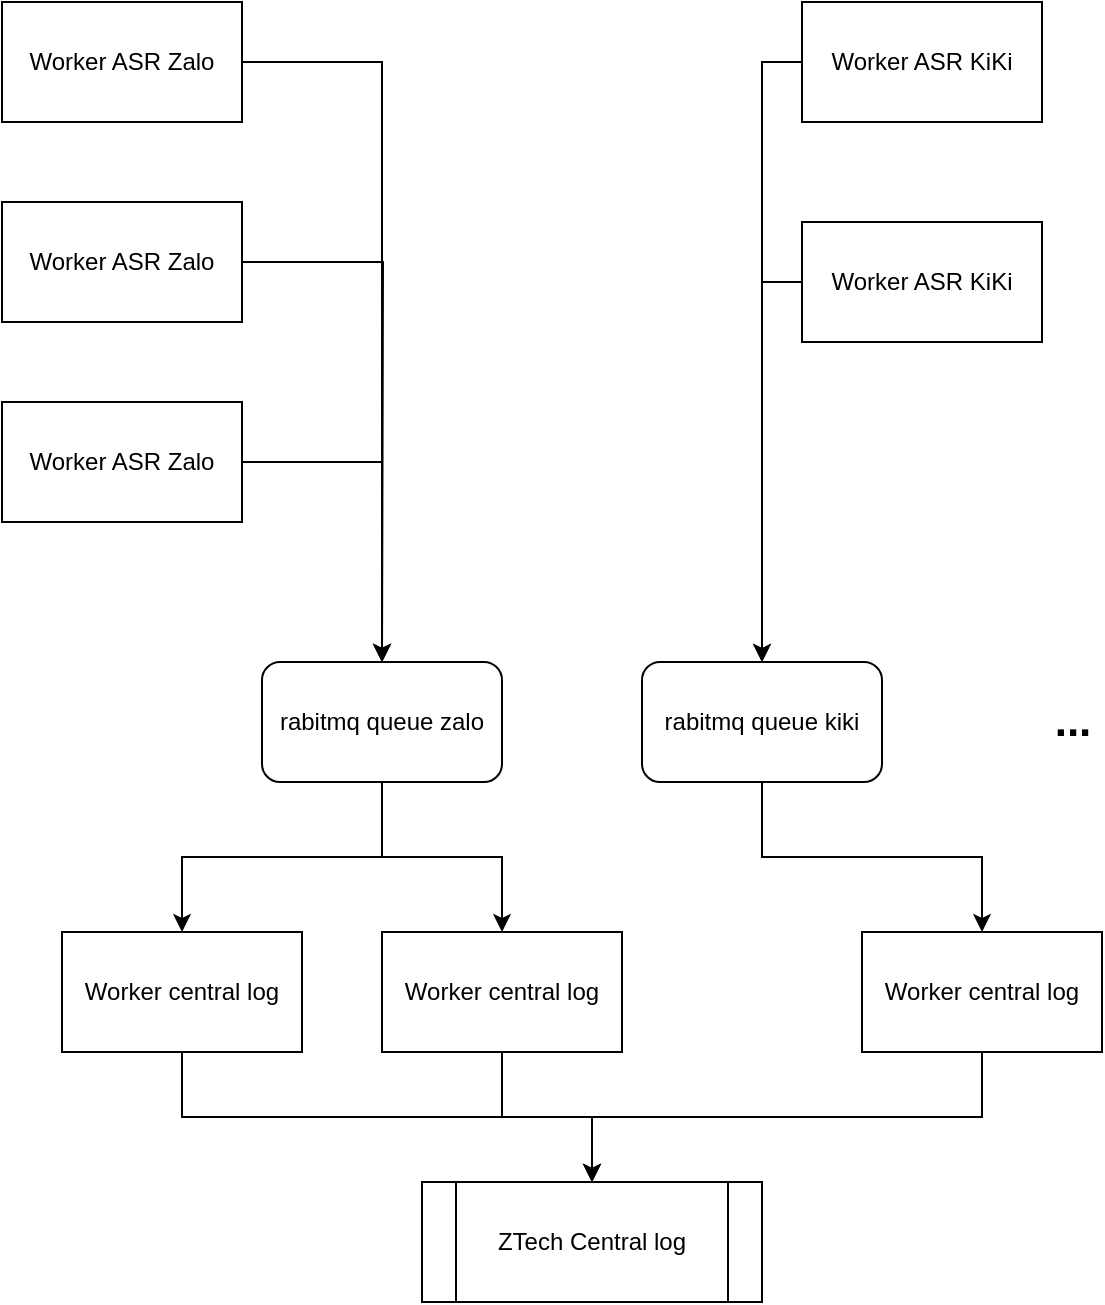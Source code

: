 <mxfile version="15.7.0" type="github" pages="7"><diagram id="-NnYCkEPIYduWp0-6euy" name="Page-1"><mxGraphModel dx="1422" dy="740" grid="1" gridSize="10" guides="1" tooltips="1" connect="1" arrows="1" fold="1" page="1" pageScale="1" pageWidth="827" pageHeight="1169" math="0" shadow="0"><root><mxCell id="0"/><mxCell id="1" parent="0"/><mxCell id="H6dnoPk9I9H39hs6X6ky-9" style="edgeStyle=orthogonalEdgeStyle;rounded=0;orthogonalLoop=1;jettySize=auto;html=1;exitX=1;exitY=0.5;exitDx=0;exitDy=0;" parent="1" source="H6dnoPk9I9H39hs6X6ky-1" target="H6dnoPk9I9H39hs6X6ky-8" edge="1"><mxGeometry relative="1" as="geometry"/></mxCell><mxCell id="H6dnoPk9I9H39hs6X6ky-1" value="Worker ASR Zalo" style="rounded=0;whiteSpace=wrap;html=1;" parent="1" vertex="1"><mxGeometry x="80" y="60" width="120" height="60" as="geometry"/></mxCell><mxCell id="H6dnoPk9I9H39hs6X6ky-10" style="edgeStyle=orthogonalEdgeStyle;rounded=0;orthogonalLoop=1;jettySize=auto;html=1;exitX=1;exitY=0.5;exitDx=0;exitDy=0;" parent="1" source="H6dnoPk9I9H39hs6X6ky-3" edge="1"><mxGeometry relative="1" as="geometry"><mxPoint x="270" y="390" as="targetPoint"/></mxGeometry></mxCell><mxCell id="H6dnoPk9I9H39hs6X6ky-3" value="Worker ASR Zalo" style="rounded=0;whiteSpace=wrap;html=1;" parent="1" vertex="1"><mxGeometry x="80" y="160" width="120" height="60" as="geometry"/></mxCell><mxCell id="H6dnoPk9I9H39hs6X6ky-13" style="edgeStyle=orthogonalEdgeStyle;rounded=0;orthogonalLoop=1;jettySize=auto;html=1;exitX=0;exitY=0.5;exitDx=0;exitDy=0;" parent="1" source="H6dnoPk9I9H39hs6X6ky-4" target="H6dnoPk9I9H39hs6X6ky-12" edge="1"><mxGeometry relative="1" as="geometry"/></mxCell><mxCell id="H6dnoPk9I9H39hs6X6ky-4" value="Worker ASR KiKi" style="rounded=0;whiteSpace=wrap;html=1;" parent="1" vertex="1"><mxGeometry x="480" y="60" width="120" height="60" as="geometry"/></mxCell><mxCell id="H6dnoPk9I9H39hs6X6ky-15" style="edgeStyle=orthogonalEdgeStyle;rounded=0;orthogonalLoop=1;jettySize=auto;html=1;exitX=0;exitY=0.5;exitDx=0;exitDy=0;entryX=0.5;entryY=0;entryDx=0;entryDy=0;" parent="1" source="H6dnoPk9I9H39hs6X6ky-6" target="H6dnoPk9I9H39hs6X6ky-12" edge="1"><mxGeometry relative="1" as="geometry"/></mxCell><mxCell id="H6dnoPk9I9H39hs6X6ky-6" value="Worker ASR KiKi" style="rounded=0;whiteSpace=wrap;html=1;" parent="1" vertex="1"><mxGeometry x="480" y="170" width="120" height="60" as="geometry"/></mxCell><mxCell id="H6dnoPk9I9H39hs6X6ky-11" style="edgeStyle=orthogonalEdgeStyle;rounded=0;orthogonalLoop=1;jettySize=auto;html=1;exitX=1;exitY=0.5;exitDx=0;exitDy=0;" parent="1" source="H6dnoPk9I9H39hs6X6ky-7" target="H6dnoPk9I9H39hs6X6ky-8" edge="1"><mxGeometry relative="1" as="geometry"/></mxCell><mxCell id="H6dnoPk9I9H39hs6X6ky-7" value="Worker ASR Zalo" style="rounded=0;whiteSpace=wrap;html=1;" parent="1" vertex="1"><mxGeometry x="80" y="260" width="120" height="60" as="geometry"/></mxCell><mxCell id="H6dnoPk9I9H39hs6X6ky-17" style="edgeStyle=orthogonalEdgeStyle;rounded=0;orthogonalLoop=1;jettySize=auto;html=1;exitX=0.5;exitY=1;exitDx=0;exitDy=0;entryX=0.5;entryY=0;entryDx=0;entryDy=0;" parent="1" source="H6dnoPk9I9H39hs6X6ky-8" target="H6dnoPk9I9H39hs6X6ky-16" edge="1"><mxGeometry relative="1" as="geometry"/></mxCell><mxCell id="H6dnoPk9I9H39hs6X6ky-20" style="edgeStyle=orthogonalEdgeStyle;rounded=0;orthogonalLoop=1;jettySize=auto;html=1;exitX=0.5;exitY=1;exitDx=0;exitDy=0;entryX=0.5;entryY=0;entryDx=0;entryDy=0;" parent="1" source="H6dnoPk9I9H39hs6X6ky-8" target="H6dnoPk9I9H39hs6X6ky-19" edge="1"><mxGeometry relative="1" as="geometry"/></mxCell><mxCell id="H6dnoPk9I9H39hs6X6ky-8" value="rabitmq queue zalo" style="rounded=1;whiteSpace=wrap;html=1;" parent="1" vertex="1"><mxGeometry x="210" y="390" width="120" height="60" as="geometry"/></mxCell><mxCell id="H6dnoPk9I9H39hs6X6ky-25" style="edgeStyle=orthogonalEdgeStyle;rounded=0;orthogonalLoop=1;jettySize=auto;html=1;exitX=0.5;exitY=1;exitDx=0;exitDy=0;entryX=0.5;entryY=0;entryDx=0;entryDy=0;" parent="1" source="H6dnoPk9I9H39hs6X6ky-12" target="H6dnoPk9I9H39hs6X6ky-24" edge="1"><mxGeometry relative="1" as="geometry"/></mxCell><mxCell id="H6dnoPk9I9H39hs6X6ky-12" value="rabitmq queue kiki" style="rounded=1;whiteSpace=wrap;html=1;" parent="1" vertex="1"><mxGeometry x="400" y="390" width="120" height="60" as="geometry"/></mxCell><mxCell id="H6dnoPk9I9H39hs6X6ky-22" style="edgeStyle=orthogonalEdgeStyle;rounded=0;orthogonalLoop=1;jettySize=auto;html=1;exitX=0.5;exitY=1;exitDx=0;exitDy=0;" parent="1" source="H6dnoPk9I9H39hs6X6ky-16" target="H6dnoPk9I9H39hs6X6ky-21" edge="1"><mxGeometry relative="1" as="geometry"/></mxCell><mxCell id="H6dnoPk9I9H39hs6X6ky-16" value="Worker central log" style="rounded=0;whiteSpace=wrap;html=1;" parent="1" vertex="1"><mxGeometry x="110" y="525" width="120" height="60" as="geometry"/></mxCell><mxCell id="H6dnoPk9I9H39hs6X6ky-23" style="edgeStyle=orthogonalEdgeStyle;rounded=0;orthogonalLoop=1;jettySize=auto;html=1;exitX=0.5;exitY=1;exitDx=0;exitDy=0;entryX=0.5;entryY=0;entryDx=0;entryDy=0;" parent="1" source="H6dnoPk9I9H39hs6X6ky-19" target="H6dnoPk9I9H39hs6X6ky-21" edge="1"><mxGeometry relative="1" as="geometry"/></mxCell><mxCell id="H6dnoPk9I9H39hs6X6ky-19" value="Worker central log" style="rounded=0;whiteSpace=wrap;html=1;" parent="1" vertex="1"><mxGeometry x="270" y="525" width="120" height="60" as="geometry"/></mxCell><mxCell id="H6dnoPk9I9H39hs6X6ky-21" value="ZTech Central log" style="shape=process;whiteSpace=wrap;html=1;backgroundOutline=1;" parent="1" vertex="1"><mxGeometry x="290" y="650" width="170" height="60" as="geometry"/></mxCell><mxCell id="H6dnoPk9I9H39hs6X6ky-26" style="edgeStyle=orthogonalEdgeStyle;rounded=0;orthogonalLoop=1;jettySize=auto;html=1;exitX=0.5;exitY=1;exitDx=0;exitDy=0;entryX=0.5;entryY=0;entryDx=0;entryDy=0;" parent="1" source="H6dnoPk9I9H39hs6X6ky-24" target="H6dnoPk9I9H39hs6X6ky-21" edge="1"><mxGeometry relative="1" as="geometry"/></mxCell><mxCell id="H6dnoPk9I9H39hs6X6ky-24" value="Worker central log" style="rounded=0;whiteSpace=wrap;html=1;" parent="1" vertex="1"><mxGeometry x="510" y="525" width="120" height="60" as="geometry"/></mxCell><mxCell id="H6dnoPk9I9H39hs6X6ky-27" value="..." style="text;html=1;align=center;verticalAlign=middle;resizable=0;points=[];autosize=1;strokeColor=none;fontStyle=1;fontSize=22;" parent="1" vertex="1"><mxGeometry x="600" y="405" width="30" height="30" as="geometry"/></mxCell></root></mxGraphModel></diagram><diagram id="u9KwJ0pXoAzL_49wM-5C" name="Page-2"><mxGraphModel dx="2249" dy="739" grid="1" gridSize="10" guides="1" tooltips="1" connect="1" arrows="1" fold="1" page="1" pageScale="1" pageWidth="827" pageHeight="1169" math="0" shadow="0"><root><mxCell id="1ikd2FIrZodbas4bm4kL-0"/><mxCell id="1ikd2FIrZodbas4bm4kL-1" parent="1ikd2FIrZodbas4bm4kL-0"/><mxCell id="1ikd2FIrZodbas4bm4kL-18" value="" style="rounded=1;absoluteArcSize=1;html=1;arcSize=10;fontSize=40;" vertex="1" parent="1ikd2FIrZodbas4bm4kL-1"><mxGeometry x="180" y="180" width="170" height="60" as="geometry"/></mxCell><mxCell id="1ikd2FIrZodbas4bm4kL-19" value="" style="html=1;shape=mxgraph.er.anchor;whiteSpace=wrap;" vertex="1" parent="1ikd2FIrZodbas4bm4kL-18"><mxGeometry width="85" height="60" as="geometry"/></mxCell><mxCell id="1ikd2FIrZodbas4bm4kL-20" value="" style="rounded=1;absoluteArcSize=1;html=1;arcSize=10;whiteSpace=wrap;points=[];strokeColor=#6c8ebf;fillColor=#dae8fc;" vertex="1" parent="1ikd2FIrZodbas4bm4kL-18"><mxGeometry x="88.4" y="3" width="76.5" height="54" as="geometry"/></mxCell><mxCell id="1ikd2FIrZodbas4bm4kL-21" value="1" style="rounded=1;absoluteArcSize=1;html=1;arcSize=10;whiteSpace=wrap;points=[];strokeColor=inherit;fillColor=inherit;fontSize=30;" vertex="1" parent="1ikd2FIrZodbas4bm4kL-18"><mxGeometry x="4.25" y="3" width="76.5" height="54" as="geometry"/></mxCell><mxCell id="1ikd2FIrZodbas4bm4kL-28" value="" style="rounded=1;absoluteArcSize=1;html=1;arcSize=10;fontSize=40;" vertex="1" parent="1ikd2FIrZodbas4bm4kL-1"><mxGeometry x="180" y="280" width="170" height="60" as="geometry"/></mxCell><mxCell id="1ikd2FIrZodbas4bm4kL-29" value="" style="html=1;shape=mxgraph.er.anchor;whiteSpace=wrap;" vertex="1" parent="1ikd2FIrZodbas4bm4kL-28"><mxGeometry width="85" height="60" as="geometry"/></mxCell><mxCell id="1ikd2FIrZodbas4bm4kL-30" value="" style="rounded=1;absoluteArcSize=1;html=1;arcSize=10;whiteSpace=wrap;points=[];strokeColor=#6c8ebf;fillColor=#dae8fc;" vertex="1" parent="1ikd2FIrZodbas4bm4kL-28"><mxGeometry x="88.4" y="3" width="76.5" height="54" as="geometry"/></mxCell><mxCell id="1ikd2FIrZodbas4bm4kL-31" value="0" style="rounded=1;absoluteArcSize=1;html=1;arcSize=10;whiteSpace=wrap;points=[];strokeColor=inherit;fillColor=inherit;fontSize=30;" vertex="1" parent="1ikd2FIrZodbas4bm4kL-28"><mxGeometry x="4.25" y="3" width="76.5" height="54" as="geometry"/></mxCell><mxCell id="1ikd2FIrZodbas4bm4kL-32" value="" style="rounded=1;absoluteArcSize=1;html=1;arcSize=10;fontSize=40;" vertex="1" parent="1ikd2FIrZodbas4bm4kL-1"><mxGeometry x="180" y="380" width="170" height="60" as="geometry"/></mxCell><mxCell id="1ikd2FIrZodbas4bm4kL-33" value="" style="html=1;shape=mxgraph.er.anchor;whiteSpace=wrap;" vertex="1" parent="1ikd2FIrZodbas4bm4kL-32"><mxGeometry width="85" height="60" as="geometry"/></mxCell><mxCell id="1ikd2FIrZodbas4bm4kL-34" value="" style="rounded=1;absoluteArcSize=1;html=1;arcSize=10;whiteSpace=wrap;points=[];strokeColor=#6c8ebf;fillColor=#dae8fc;" vertex="1" parent="1ikd2FIrZodbas4bm4kL-32"><mxGeometry x="88.4" y="3" width="76.5" height="54" as="geometry"/></mxCell><mxCell id="1ikd2FIrZodbas4bm4kL-35" value="0" style="rounded=1;absoluteArcSize=1;html=1;arcSize=10;whiteSpace=wrap;points=[];strokeColor=inherit;fillColor=inherit;fontSize=30;" vertex="1" parent="1ikd2FIrZodbas4bm4kL-32"><mxGeometry x="4.25" y="3" width="76.5" height="54" as="geometry"/></mxCell><mxCell id="1ikd2FIrZodbas4bm4kL-36" value="" style="rounded=1;absoluteArcSize=1;html=1;arcSize=10;fontSize=40;" vertex="1" parent="1ikd2FIrZodbas4bm4kL-1"><mxGeometry x="180" y="480" width="170" height="60" as="geometry"/></mxCell><mxCell id="1ikd2FIrZodbas4bm4kL-37" value="" style="html=1;shape=mxgraph.er.anchor;whiteSpace=wrap;" vertex="1" parent="1ikd2FIrZodbas4bm4kL-36"><mxGeometry width="85" height="60" as="geometry"/></mxCell><mxCell id="1ikd2FIrZodbas4bm4kL-38" value="" style="rounded=1;absoluteArcSize=1;html=1;arcSize=10;whiteSpace=wrap;points=[];strokeColor=#6c8ebf;fillColor=#dae8fc;" vertex="1" parent="1ikd2FIrZodbas4bm4kL-36"><mxGeometry x="88.4" y="3" width="76.5" height="54" as="geometry"/></mxCell><mxCell id="1ikd2FIrZodbas4bm4kL-39" value="0" style="rounded=1;absoluteArcSize=1;html=1;arcSize=10;whiteSpace=wrap;points=[];strokeColor=inherit;fillColor=inherit;fontSize=30;" vertex="1" parent="1ikd2FIrZodbas4bm4kL-36"><mxGeometry x="4.25" y="3" width="76.5" height="54" as="geometry"/></mxCell><mxCell id="1ikd2FIrZodbas4bm4kL-40" value="" style="rounded=1;absoluteArcSize=1;html=1;arcSize=10;fontSize=40;" vertex="1" parent="1ikd2FIrZodbas4bm4kL-1"><mxGeometry x="420" y="180" width="170" height="60" as="geometry"/></mxCell><mxCell id="1ikd2FIrZodbas4bm4kL-41" value="" style="html=1;shape=mxgraph.er.anchor;whiteSpace=wrap;" vertex="1" parent="1ikd2FIrZodbas4bm4kL-40"><mxGeometry width="85" height="60" as="geometry"/></mxCell><mxCell id="1ikd2FIrZodbas4bm4kL-42" value="" style="rounded=1;absoluteArcSize=1;html=1;arcSize=10;whiteSpace=wrap;points=[];strokeColor=#6c8ebf;fillColor=#dae8fc;" vertex="1" parent="1ikd2FIrZodbas4bm4kL-40"><mxGeometry x="88.4" y="3" width="76.5" height="54" as="geometry"/></mxCell><mxCell id="1ikd2FIrZodbas4bm4kL-43" value="2" style="rounded=1;absoluteArcSize=1;html=1;arcSize=10;whiteSpace=wrap;points=[];strokeColor=inherit;fillColor=inherit;fontSize=30;" vertex="1" parent="1ikd2FIrZodbas4bm4kL-40"><mxGeometry x="4.25" y="3" width="76.5" height="54" as="geometry"/></mxCell><mxCell id="1ikd2FIrZodbas4bm4kL-44" value="" style="rounded=1;absoluteArcSize=1;html=1;arcSize=10;fontSize=40;" vertex="1" parent="1ikd2FIrZodbas4bm4kL-1"><mxGeometry x="420" y="280" width="170" height="60" as="geometry"/></mxCell><mxCell id="1ikd2FIrZodbas4bm4kL-45" value="" style="html=1;shape=mxgraph.er.anchor;whiteSpace=wrap;" vertex="1" parent="1ikd2FIrZodbas4bm4kL-44"><mxGeometry width="85" height="60" as="geometry"/></mxCell><mxCell id="1ikd2FIrZodbas4bm4kL-46" value="" style="rounded=1;absoluteArcSize=1;html=1;arcSize=10;whiteSpace=wrap;points=[];strokeColor=#6c8ebf;fillColor=#dae8fc;" vertex="1" parent="1ikd2FIrZodbas4bm4kL-44"><mxGeometry x="88.4" y="3" width="76.5" height="54" as="geometry"/></mxCell><mxCell id="1ikd2FIrZodbas4bm4kL-47" value="2" style="rounded=1;absoluteArcSize=1;html=1;arcSize=10;whiteSpace=wrap;points=[];strokeColor=inherit;fillColor=inherit;fontSize=30;" vertex="1" parent="1ikd2FIrZodbas4bm4kL-44"><mxGeometry x="4.25" y="3" width="76.5" height="54" as="geometry"/></mxCell><mxCell id="1ikd2FIrZodbas4bm4kL-48" value="" style="rounded=1;absoluteArcSize=1;html=1;arcSize=10;fontSize=40;" vertex="1" parent="1ikd2FIrZodbas4bm4kL-1"><mxGeometry x="420" y="380" width="170" height="60" as="geometry"/></mxCell><mxCell id="1ikd2FIrZodbas4bm4kL-49" value="" style="html=1;shape=mxgraph.er.anchor;whiteSpace=wrap;" vertex="1" parent="1ikd2FIrZodbas4bm4kL-48"><mxGeometry width="85" height="60" as="geometry"/></mxCell><mxCell id="1ikd2FIrZodbas4bm4kL-50" value="" style="rounded=1;absoluteArcSize=1;html=1;arcSize=10;whiteSpace=wrap;points=[];strokeColor=#6c8ebf;fillColor=#dae8fc;" vertex="1" parent="1ikd2FIrZodbas4bm4kL-48"><mxGeometry x="88.4" y="3" width="76.5" height="54" as="geometry"/></mxCell><mxCell id="1ikd2FIrZodbas4bm4kL-51" value="1" style="rounded=1;absoluteArcSize=1;html=1;arcSize=10;whiteSpace=wrap;points=[];strokeColor=inherit;fillColor=inherit;fontSize=30;" vertex="1" parent="1ikd2FIrZodbas4bm4kL-48"><mxGeometry x="4.25" y="3" width="76.5" height="54" as="geometry"/></mxCell><mxCell id="1ikd2FIrZodbas4bm4kL-52" value="" style="rounded=1;absoluteArcSize=1;html=1;arcSize=10;fontSize=40;" vertex="1" parent="1ikd2FIrZodbas4bm4kL-1"><mxGeometry x="650" y="180" width="170" height="60" as="geometry"/></mxCell><mxCell id="1ikd2FIrZodbas4bm4kL-53" value="" style="html=1;shape=mxgraph.er.anchor;whiteSpace=wrap;" vertex="1" parent="1ikd2FIrZodbas4bm4kL-52"><mxGeometry width="85" height="60" as="geometry"/></mxCell><mxCell id="1ikd2FIrZodbas4bm4kL-54" value="" style="rounded=1;absoluteArcSize=1;html=1;arcSize=10;whiteSpace=wrap;points=[];strokeColor=#6c8ebf;fillColor=#dae8fc;" vertex="1" parent="1ikd2FIrZodbas4bm4kL-52"><mxGeometry x="88.4" y="3" width="76.5" height="54" as="geometry"/></mxCell><mxCell id="1ikd2FIrZodbas4bm4kL-55" value="3" style="rounded=1;absoluteArcSize=1;html=1;arcSize=10;whiteSpace=wrap;points=[];strokeColor=inherit;fillColor=inherit;fontSize=30;" vertex="1" parent="1ikd2FIrZodbas4bm4kL-52"><mxGeometry x="4.25" y="3" width="76.5" height="54" as="geometry"/></mxCell><mxCell id="1ikd2FIrZodbas4bm4kL-56" value="" style="rounded=1;absoluteArcSize=1;html=1;arcSize=10;fontSize=40;" vertex="1" parent="1ikd2FIrZodbas4bm4kL-1"><mxGeometry x="-60" y="180" width="170" height="60" as="geometry"/></mxCell><mxCell id="1ikd2FIrZodbas4bm4kL-57" value="" style="html=1;shape=mxgraph.er.anchor;whiteSpace=wrap;" vertex="1" parent="1ikd2FIrZodbas4bm4kL-56"><mxGeometry width="85" height="60" as="geometry"/></mxCell><mxCell id="1ikd2FIrZodbas4bm4kL-58" value="" style="rounded=1;absoluteArcSize=1;html=1;arcSize=10;whiteSpace=wrap;points=[];strokeColor=#6c8ebf;fillColor=#dae8fc;" vertex="1" parent="1ikd2FIrZodbas4bm4kL-56"><mxGeometry x="88.4" y="3" width="76.5" height="54" as="geometry"/></mxCell><mxCell id="1ikd2FIrZodbas4bm4kL-59" value="0" style="rounded=1;absoluteArcSize=1;html=1;arcSize=10;whiteSpace=wrap;points=[];strokeColor=inherit;fillColor=inherit;fontSize=30;" vertex="1" parent="1ikd2FIrZodbas4bm4kL-56"><mxGeometry x="4.25" y="3" width="76.5" height="54" as="geometry"/></mxCell><mxCell id="1ikd2FIrZodbas4bm4kL-60" value="" style="rounded=1;absoluteArcSize=1;html=1;arcSize=10;fontSize=40;" vertex="1" parent="1ikd2FIrZodbas4bm4kL-1"><mxGeometry x="-60" y="280" width="170" height="60" as="geometry"/></mxCell><mxCell id="1ikd2FIrZodbas4bm4kL-61" value="" style="html=1;shape=mxgraph.er.anchor;whiteSpace=wrap;" vertex="1" parent="1ikd2FIrZodbas4bm4kL-60"><mxGeometry width="85" height="60" as="geometry"/></mxCell><mxCell id="1ikd2FIrZodbas4bm4kL-62" value="" style="rounded=1;absoluteArcSize=1;html=1;arcSize=10;whiteSpace=wrap;points=[];strokeColor=#6c8ebf;fillColor=#dae8fc;" vertex="1" parent="1ikd2FIrZodbas4bm4kL-60"><mxGeometry x="88.4" y="3" width="76.5" height="54" as="geometry"/></mxCell><mxCell id="1ikd2FIrZodbas4bm4kL-63" value="1" style="rounded=1;absoluteArcSize=1;html=1;arcSize=10;whiteSpace=wrap;points=[];strokeColor=inherit;fillColor=inherit;fontSize=30;" vertex="1" parent="1ikd2FIrZodbas4bm4kL-60"><mxGeometry x="4.25" y="3" width="76.5" height="54" as="geometry"/></mxCell><mxCell id="1ikd2FIrZodbas4bm4kL-64" value="" style="rounded=1;absoluteArcSize=1;html=1;arcSize=10;fontSize=40;" vertex="1" parent="1ikd2FIrZodbas4bm4kL-1"><mxGeometry x="-60" y="380" width="170" height="60" as="geometry"/></mxCell><mxCell id="1ikd2FIrZodbas4bm4kL-65" value="" style="html=1;shape=mxgraph.er.anchor;whiteSpace=wrap;" vertex="1" parent="1ikd2FIrZodbas4bm4kL-64"><mxGeometry width="85" height="60" as="geometry"/></mxCell><mxCell id="1ikd2FIrZodbas4bm4kL-66" value="" style="rounded=1;absoluteArcSize=1;html=1;arcSize=10;whiteSpace=wrap;points=[];strokeColor=#6c8ebf;fillColor=#dae8fc;" vertex="1" parent="1ikd2FIrZodbas4bm4kL-64"><mxGeometry x="88.4" y="3" width="76.5" height="54" as="geometry"/></mxCell><mxCell id="1ikd2FIrZodbas4bm4kL-67" value="2" style="rounded=1;absoluteArcSize=1;html=1;arcSize=10;whiteSpace=wrap;points=[];strokeColor=inherit;fillColor=inherit;fontSize=30;" vertex="1" parent="1ikd2FIrZodbas4bm4kL-64"><mxGeometry x="4.25" y="3" width="76.5" height="54" as="geometry"/></mxCell><mxCell id="1ikd2FIrZodbas4bm4kL-68" value="" style="rounded=1;absoluteArcSize=1;html=1;arcSize=10;fontSize=40;" vertex="1" parent="1ikd2FIrZodbas4bm4kL-1"><mxGeometry x="-60" y="480" width="170" height="60" as="geometry"/></mxCell><mxCell id="1ikd2FIrZodbas4bm4kL-69" value="" style="html=1;shape=mxgraph.er.anchor;whiteSpace=wrap;" vertex="1" parent="1ikd2FIrZodbas4bm4kL-68"><mxGeometry width="85" height="60" as="geometry"/></mxCell><mxCell id="1ikd2FIrZodbas4bm4kL-70" value="" style="rounded=1;absoluteArcSize=1;html=1;arcSize=10;whiteSpace=wrap;points=[];strokeColor=#6c8ebf;fillColor=#dae8fc;" vertex="1" parent="1ikd2FIrZodbas4bm4kL-68"><mxGeometry x="88.4" y="3" width="76.5" height="54" as="geometry"/></mxCell><mxCell id="1ikd2FIrZodbas4bm4kL-71" value="3" style="rounded=1;absoluteArcSize=1;html=1;arcSize=10;whiteSpace=wrap;points=[];strokeColor=inherit;fillColor=inherit;fontSize=30;" vertex="1" parent="1ikd2FIrZodbas4bm4kL-68"><mxGeometry x="4.25" y="3" width="76.5" height="54" as="geometry"/></mxCell><mxCell id="1ikd2FIrZodbas4bm4kL-72" value="" style="endArrow=classic;html=1;fontSize=30;strokeWidth=3;" edge="1" parent="1ikd2FIrZodbas4bm4kL-1"><mxGeometry width="50" height="50" relative="1" as="geometry"><mxPoint x="70" y="211" as="sourcePoint"/><mxPoint x="180" y="211" as="targetPoint"/></mxGeometry></mxCell><mxCell id="1ikd2FIrZodbas4bm4kL-73" value="" style="endArrow=classic;html=1;fontSize=30;strokeWidth=3;" edge="1" parent="1ikd2FIrZodbas4bm4kL-1"><mxGeometry width="50" height="50" relative="1" as="geometry"><mxPoint x="70" y="309.5" as="sourcePoint"/><mxPoint x="180" y="309.5" as="targetPoint"/></mxGeometry></mxCell><mxCell id="1ikd2FIrZodbas4bm4kL-74" value="" style="endArrow=classic;html=1;fontSize=30;strokeWidth=3;" edge="1" parent="1ikd2FIrZodbas4bm4kL-1"><mxGeometry width="50" height="50" relative="1" as="geometry"><mxPoint x="70" y="409.5" as="sourcePoint"/><mxPoint x="180" y="409.5" as="targetPoint"/></mxGeometry></mxCell><mxCell id="1ikd2FIrZodbas4bm4kL-75" value="" style="endArrow=classic;html=1;fontSize=30;strokeWidth=3;" edge="1" parent="1ikd2FIrZodbas4bm4kL-1"><mxGeometry width="50" height="50" relative="1" as="geometry"><mxPoint x="70" y="509.5" as="sourcePoint"/><mxPoint x="180" y="509.5" as="targetPoint"/></mxGeometry></mxCell><mxCell id="1ikd2FIrZodbas4bm4kL-76" value="" style="endArrow=classic;html=1;fontSize=30;strokeWidth=3;" edge="1" parent="1ikd2FIrZodbas4bm4kL-1"><mxGeometry width="50" height="50" relative="1" as="geometry"><mxPoint x="310" y="209.5" as="sourcePoint"/><mxPoint x="420" y="209.5" as="targetPoint"/></mxGeometry></mxCell><mxCell id="1ikd2FIrZodbas4bm4kL-77" value="" style="endArrow=classic;html=1;fontSize=30;strokeWidth=3;" edge="1" parent="1ikd2FIrZodbas4bm4kL-1"><mxGeometry width="50" height="50" relative="1" as="geometry"><mxPoint x="310" y="309.5" as="sourcePoint"/><mxPoint x="420" y="309.5" as="targetPoint"/></mxGeometry></mxCell><mxCell id="1ikd2FIrZodbas4bm4kL-78" value="" style="endArrow=classic;html=1;fontSize=30;strokeWidth=3;" edge="1" parent="1ikd2FIrZodbas4bm4kL-1"><mxGeometry width="50" height="50" relative="1" as="geometry"><mxPoint x="310" y="409.5" as="sourcePoint"/><mxPoint x="420" y="409.5" as="targetPoint"/></mxGeometry></mxCell><mxCell id="1ikd2FIrZodbas4bm4kL-79" value="" style="endArrow=classic;html=1;fontSize=30;strokeWidth=3;" edge="1" parent="1ikd2FIrZodbas4bm4kL-1"><mxGeometry width="50" height="50" relative="1" as="geometry"><mxPoint x="540" y="209.5" as="sourcePoint"/><mxPoint x="650" y="209.5" as="targetPoint"/></mxGeometry></mxCell></root></mxGraphModel></diagram><diagram id="1ugBUBNcVLnWzRTwDNdu" name="Page-3"><mxGraphModel dx="1422" dy="801" grid="1" gridSize="10" guides="1" tooltips="1" connect="1" arrows="1" fold="1" page="1" pageScale="1" pageWidth="827" pageHeight="1169" math="0" shadow="0"><root><mxCell id="RMPRYjiZmor03rY6PJq_-0"/><mxCell id="RMPRYjiZmor03rY6PJq_-1" parent="RMPRYjiZmor03rY6PJq_-0"/><mxCell id="RMPRYjiZmor03rY6PJq_-7" style="edgeStyle=orthogonalEdgeStyle;rounded=0;orthogonalLoop=1;jettySize=auto;html=1;exitX=1;exitY=0.5;exitDx=0;exitDy=0;entryX=0;entryY=0.5;entryDx=0;entryDy=0;" parent="RMPRYjiZmor03rY6PJq_-1" source="RMPRYjiZmor03rY6PJq_-2" target="RMPRYjiZmor03rY6PJq_-3" edge="1"><mxGeometry relative="1" as="geometry"/></mxCell><mxCell id="RMPRYjiZmor03rY6PJq_-2" value="Data Augmentation" style="rounded=0;whiteSpace=wrap;html=1;fillColor=#fff2cc;strokeColor=#d6b656;" parent="RMPRYjiZmor03rY6PJq_-1" vertex="1"><mxGeometry x="80" y="280" width="120" height="60" as="geometry"/></mxCell><mxCell id="RMPRYjiZmor03rY6PJq_-11" style="edgeStyle=orthogonalEdgeStyle;rounded=0;orthogonalLoop=1;jettySize=auto;html=1;exitX=1;exitY=0.5;exitDx=0;exitDy=0;entryX=0;entryY=0.5;entryDx=0;entryDy=0;" parent="RMPRYjiZmor03rY6PJq_-1" source="RMPRYjiZmor03rY6PJq_-3" target="RMPRYjiZmor03rY6PJq_-4" edge="1"><mxGeometry relative="1" as="geometry"/></mxCell><mxCell id="RMPRYjiZmor03rY6PJq_-3" value="Bidirectional Encoder" style="rounded=0;whiteSpace=wrap;html=1;fillColor=#f5f5f5;strokeColor=#666666;fontColor=#333333;" parent="RMPRYjiZmor03rY6PJq_-1" vertex="1"><mxGeometry x="240" y="280" width="120" height="60" as="geometry"/></mxCell><mxCell id="RMPRYjiZmor03rY6PJq_-12" style="edgeStyle=orthogonalEdgeStyle;rounded=0;orthogonalLoop=1;jettySize=auto;html=1;exitX=1;exitY=0.5;exitDx=0;exitDy=0;entryX=0;entryY=0.5;entryDx=0;entryDy=0;" parent="RMPRYjiZmor03rY6PJq_-1" source="RMPRYjiZmor03rY6PJq_-4" target="RMPRYjiZmor03rY6PJq_-5" edge="1"><mxGeometry relative="1" as="geometry"/></mxCell><mxCell id="RMPRYjiZmor03rY6PJq_-4" value="Autoregressive Decoder" style="rounded=0;whiteSpace=wrap;html=1;fillColor=#dae8fc;strokeColor=#6c8ebf;" parent="RMPRYjiZmor03rY6PJq_-1" vertex="1"><mxGeometry x="400" y="280" width="120" height="60" as="geometry"/></mxCell><mxCell id="RMPRYjiZmor03rY6PJq_-13" style="edgeStyle=orthogonalEdgeStyle;rounded=0;orthogonalLoop=1;jettySize=auto;html=1;exitX=0.5;exitY=1;exitDx=0;exitDy=0;entryX=0.5;entryY=0;entryDx=0;entryDy=0;" parent="RMPRYjiZmor03rY6PJq_-1" source="RMPRYjiZmor03rY6PJq_-5" target="RMPRYjiZmor03rY6PJq_-19" edge="1"><mxGeometry relative="1" as="geometry"><mxPoint x="720" y="310" as="targetPoint"/></mxGeometry></mxCell><mxCell id="RMPRYjiZmor03rY6PJq_-5" value="Beam search" style="rounded=0;whiteSpace=wrap;html=1;fillColor=#d5e8d4;strokeColor=#82b366;" parent="RMPRYjiZmor03rY6PJq_-1" vertex="1"><mxGeometry x="560" y="280" width="120" height="60" as="geometry"/></mxCell><mxCell id="RMPRYjiZmor03rY6PJq_-20" style="edgeStyle=orthogonalEdgeStyle;rounded=0;orthogonalLoop=1;jettySize=auto;html=1;exitX=0.5;exitY=1;exitDx=0;exitDy=0;entryX=0.5;entryY=0;entryDx=0;entryDy=0;fontSize=16;" parent="RMPRYjiZmor03rY6PJq_-1" source="RMPRYjiZmor03rY6PJq_-18" target="RMPRYjiZmor03rY6PJq_-2" edge="1"><mxGeometry relative="1" as="geometry"/></mxCell><mxCell id="RMPRYjiZmor03rY6PJq_-18" value="Spoken-form sentence" style="text;html=1;strokeColor=none;fillColor=none;align=center;verticalAlign=middle;whiteSpace=wrap;rounded=0;fontSize=16;" parent="RMPRYjiZmor03rY6PJq_-1" vertex="1"><mxGeometry x="50" y="190" width="180" height="50" as="geometry"/></mxCell><mxCell id="RMPRYjiZmor03rY6PJq_-19" value="Written-form sentence" style="text;html=1;strokeColor=none;fillColor=none;align=center;verticalAlign=middle;whiteSpace=wrap;rounded=0;fontSize=16;" parent="RMPRYjiZmor03rY6PJq_-1" vertex="1"><mxGeometry x="530" y="380" width="180" height="50" as="geometry"/></mxCell></root></mxGraphModel></diagram><diagram id="vd_7cqv3H565kXqxg4Qh" name="Computer Networks"><mxGraphModel dx="2249" dy="766" grid="1" gridSize="10" guides="1" tooltips="1" connect="1" arrows="1" fold="1" page="1" pageScale="1" pageWidth="827" pageHeight="1169" math="0" shadow="0"><root><mxCell id="pap_Q-H8_oOatOUKusaK-0"/><mxCell id="pap_Q-H8_oOatOUKusaK-1" parent="pap_Q-H8_oOatOUKusaK-0"/><mxCell id="pap_Q-H8_oOatOUKusaK-2" value="" style="endArrow=none;dashed=1;html=1;rounded=0;fontStyle=1;fontSize=16;" edge="1" parent="pap_Q-H8_oOatOUKusaK-1"><mxGeometry width="50" height="50" relative="1" as="geometry"><mxPoint x="80" y="640" as="sourcePoint"/><mxPoint x="80" y="200" as="targetPoint"/></mxGeometry></mxCell><mxCell id="pap_Q-H8_oOatOUKusaK-3" value="" style="endArrow=none;dashed=1;html=1;rounded=0;fontStyle=1;fontSize=16;" edge="1" parent="pap_Q-H8_oOatOUKusaK-1"><mxGeometry width="50" height="50" relative="1" as="geometry"><mxPoint x="120" y="640" as="sourcePoint"/><mxPoint x="120" y="200" as="targetPoint"/></mxGeometry></mxCell><mxCell id="pap_Q-H8_oOatOUKusaK-4" value="" style="endArrow=none;dashed=1;html=1;rounded=0;fontStyle=1;fontSize=16;" edge="1" parent="pap_Q-H8_oOatOUKusaK-1"><mxGeometry width="50" height="50" relative="1" as="geometry"><mxPoint x="160" y="640" as="sourcePoint"/><mxPoint x="160" y="200" as="targetPoint"/></mxGeometry></mxCell><mxCell id="pap_Q-H8_oOatOUKusaK-6" value="" style="endArrow=none;dashed=1;html=1;rounded=0;fontStyle=1;fontSize=16;" edge="1" parent="pap_Q-H8_oOatOUKusaK-1"><mxGeometry width="50" height="50" relative="1" as="geometry"><mxPoint x="200" y="640" as="sourcePoint"/><mxPoint x="200" y="200" as="targetPoint"/></mxGeometry></mxCell><mxCell id="pap_Q-H8_oOatOUKusaK-7" value="" style="endArrow=none;dashed=1;html=1;rounded=0;fontStyle=1;fontSize=16;" edge="1" parent="pap_Q-H8_oOatOUKusaK-1"><mxGeometry width="50" height="50" relative="1" as="geometry"><mxPoint x="240" y="640" as="sourcePoint"/><mxPoint x="240" y="200" as="targetPoint"/></mxGeometry></mxCell><mxCell id="pap_Q-H8_oOatOUKusaK-8" value="" style="endArrow=none;dashed=1;html=1;rounded=0;fontStyle=1;fontSize=16;" edge="1" parent="pap_Q-H8_oOatOUKusaK-1"><mxGeometry width="50" height="50" relative="1" as="geometry"><mxPoint x="280" y="640" as="sourcePoint"/><mxPoint x="280" y="200" as="targetPoint"/></mxGeometry></mxCell><mxCell id="pap_Q-H8_oOatOUKusaK-9" value="" style="endArrow=none;dashed=1;html=1;rounded=0;fontStyle=1;fontSize=16;" edge="1" parent="pap_Q-H8_oOatOUKusaK-1"><mxGeometry width="50" height="50" relative="1" as="geometry"><mxPoint x="320" y="640" as="sourcePoint"/><mxPoint x="320" y="200" as="targetPoint"/></mxGeometry></mxCell><mxCell id="pap_Q-H8_oOatOUKusaK-10" value="" style="endArrow=none;dashed=1;html=1;rounded=0;fontStyle=1;fontSize=16;" edge="1" parent="pap_Q-H8_oOatOUKusaK-1"><mxGeometry width="50" height="50" relative="1" as="geometry"><mxPoint x="360" y="640" as="sourcePoint"/><mxPoint x="360" y="200" as="targetPoint"/></mxGeometry></mxCell><mxCell id="pap_Q-H8_oOatOUKusaK-11" value="" style="endArrow=none;dashed=1;html=1;rounded=0;fontStyle=1;fontSize=16;" edge="1" parent="pap_Q-H8_oOatOUKusaK-1"><mxGeometry width="50" height="50" relative="1" as="geometry"><mxPoint x="400" y="640" as="sourcePoint"/><mxPoint x="400" y="200" as="targetPoint"/></mxGeometry></mxCell><mxCell id="pap_Q-H8_oOatOUKusaK-12" value="" style="endArrow=none;dashed=1;html=1;rounded=0;fontStyle=1;fontSize=16;" edge="1" parent="pap_Q-H8_oOatOUKusaK-1"><mxGeometry width="50" height="50" relative="1" as="geometry"><mxPoint x="440" y="640" as="sourcePoint"/><mxPoint x="440" y="200" as="targetPoint"/></mxGeometry></mxCell><mxCell id="pap_Q-H8_oOatOUKusaK-13" value="" style="endArrow=none;dashed=1;html=1;rounded=0;fontStyle=1;fontSize=16;" edge="1" parent="pap_Q-H8_oOatOUKusaK-1"><mxGeometry width="50" height="50" relative="1" as="geometry"><mxPoint x="480" y="640" as="sourcePoint"/><mxPoint x="480" y="200" as="targetPoint"/></mxGeometry></mxCell><mxCell id="pap_Q-H8_oOatOUKusaK-14" value="" style="endArrow=none;dashed=1;html=1;rounded=0;fontStyle=1;fontSize=16;" edge="1" parent="pap_Q-H8_oOatOUKusaK-1"><mxGeometry width="50" height="50" relative="1" as="geometry"><mxPoint x="520" y="640" as="sourcePoint"/><mxPoint x="520" y="200" as="targetPoint"/></mxGeometry></mxCell><mxCell id="pap_Q-H8_oOatOUKusaK-15" value="" style="endArrow=none;dashed=1;html=1;rounded=0;fontStyle=1;fontSize=16;" edge="1" parent="pap_Q-H8_oOatOUKusaK-1"><mxGeometry width="50" height="50" relative="1" as="geometry"><mxPoint x="560" y="640" as="sourcePoint"/><mxPoint x="560" y="200" as="targetPoint"/></mxGeometry></mxCell><mxCell id="pap_Q-H8_oOatOUKusaK-16" value="" style="endArrow=none;dashed=1;html=1;rounded=0;fontStyle=1;fontSize=16;" edge="1" parent="pap_Q-H8_oOatOUKusaK-1"><mxGeometry width="50" height="50" relative="1" as="geometry"><mxPoint x="600" y="640" as="sourcePoint"/><mxPoint x="600" y="200" as="targetPoint"/></mxGeometry></mxCell><mxCell id="pap_Q-H8_oOatOUKusaK-17" value="" style="endArrow=none;dashed=1;html=1;rounded=0;fontStyle=1;fontSize=16;" edge="1" parent="pap_Q-H8_oOatOUKusaK-1"><mxGeometry width="50" height="50" relative="1" as="geometry"><mxPoint x="640" y="640" as="sourcePoint"/><mxPoint x="640" y="200" as="targetPoint"/></mxGeometry></mxCell><mxCell id="pap_Q-H8_oOatOUKusaK-18" value="" style="endArrow=none;dashed=1;html=1;rounded=0;fontStyle=1;fontSize=16;" edge="1" parent="pap_Q-H8_oOatOUKusaK-1"><mxGeometry width="50" height="50" relative="1" as="geometry"><mxPoint x="680" y="640" as="sourcePoint"/><mxPoint x="680" y="200" as="targetPoint"/></mxGeometry></mxCell><mxCell id="pap_Q-H8_oOatOUKusaK-19" value="" style="endArrow=none;dashed=1;html=1;rounded=0;fontStyle=1;fontSize=16;" edge="1" parent="pap_Q-H8_oOatOUKusaK-1"><mxGeometry width="50" height="50" relative="1" as="geometry"><mxPoint x="720" y="640" as="sourcePoint"/><mxPoint x="720" y="200" as="targetPoint"/></mxGeometry></mxCell><mxCell id="pap_Q-H8_oOatOUKusaK-20" value="BITS&lt;br style=&quot;font-size: 16px;&quot;&gt;" style="text;html=1;align=center;verticalAlign=middle;resizable=0;points=[];autosize=1;strokeColor=none;fillColor=none;fontStyle=1;fontSize=16;" vertex="1" parent="pap_Q-H8_oOatOUKusaK-1"><mxGeometry x="5" y="210" width="50" height="20" as="geometry"/></mxCell><mxCell id="pap_Q-H8_oOatOUKusaK-21" value="1" style="text;html=1;align=center;verticalAlign=middle;resizable=0;points=[];autosize=1;strokeColor=none;fillColor=none;fontStyle=1;fontSize=16;" vertex="1" parent="pap_Q-H8_oOatOUKusaK-1"><mxGeometry x="90" y="210" width="20" height="20" as="geometry"/></mxCell><mxCell id="pap_Q-H8_oOatOUKusaK-22" value="1" style="text;html=1;align=center;verticalAlign=middle;resizable=0;points=[];autosize=1;strokeColor=none;fillColor=none;fontStyle=1;fontSize=16;" vertex="1" parent="pap_Q-H8_oOatOUKusaK-1"><mxGeometry x="130" y="210" width="20" height="20" as="geometry"/></mxCell><mxCell id="pap_Q-H8_oOatOUKusaK-23" value="0" style="text;html=1;align=center;verticalAlign=middle;resizable=0;points=[];autosize=1;strokeColor=none;fillColor=none;fontStyle=1;fontSize=16;" vertex="1" parent="pap_Q-H8_oOatOUKusaK-1"><mxGeometry x="170" y="210" width="20" height="20" as="geometry"/></mxCell><mxCell id="pap_Q-H8_oOatOUKusaK-24" value="1" style="text;html=1;align=center;verticalAlign=middle;resizable=0;points=[];autosize=1;strokeColor=none;fillColor=none;fontStyle=1;fontSize=16;" vertex="1" parent="pap_Q-H8_oOatOUKusaK-1"><mxGeometry x="210" y="210" width="20" height="20" as="geometry"/></mxCell><mxCell id="pap_Q-H8_oOatOUKusaK-25" value="0" style="text;html=1;align=center;verticalAlign=middle;resizable=0;points=[];autosize=1;strokeColor=none;fillColor=none;fontStyle=1;fontSize=16;" vertex="1" parent="pap_Q-H8_oOatOUKusaK-1"><mxGeometry x="250" y="210" width="20" height="20" as="geometry"/></mxCell><mxCell id="pap_Q-H8_oOatOUKusaK-26" value="0" style="text;html=1;align=center;verticalAlign=middle;resizable=0;points=[];autosize=1;strokeColor=none;fillColor=none;fontStyle=1;fontSize=16;" vertex="1" parent="pap_Q-H8_oOatOUKusaK-1"><mxGeometry x="290" y="210" width="20" height="20" as="geometry"/></mxCell><mxCell id="pap_Q-H8_oOatOUKusaK-27" value="0" style="text;html=1;align=center;verticalAlign=middle;resizable=0;points=[];autosize=1;strokeColor=none;fillColor=none;fontStyle=1;fontSize=16;" vertex="1" parent="pap_Q-H8_oOatOUKusaK-1"><mxGeometry x="330" y="210" width="20" height="20" as="geometry"/></mxCell><mxCell id="pap_Q-H8_oOatOUKusaK-28" value="1" style="text;html=1;align=center;verticalAlign=middle;resizable=0;points=[];autosize=1;strokeColor=none;fillColor=none;fontStyle=1;fontSize=16;" vertex="1" parent="pap_Q-H8_oOatOUKusaK-1"><mxGeometry x="370" y="210" width="20" height="20" as="geometry"/></mxCell><mxCell id="pap_Q-H8_oOatOUKusaK-33" value="1" style="text;html=1;align=center;verticalAlign=middle;resizable=0;points=[];autosize=1;strokeColor=none;fillColor=none;fontStyle=1;fontSize=16;" vertex="1" parent="pap_Q-H8_oOatOUKusaK-1"><mxGeometry x="570" y="210" width="20" height="20" as="geometry"/></mxCell><mxCell id="pap_Q-H8_oOatOUKusaK-34" value="0" style="text;html=1;align=center;verticalAlign=middle;resizable=0;points=[];autosize=1;strokeColor=none;fillColor=none;fontStyle=1;fontSize=16;" vertex="1" parent="pap_Q-H8_oOatOUKusaK-1"><mxGeometry x="530" y="210" width="20" height="20" as="geometry"/></mxCell><mxCell id="pap_Q-H8_oOatOUKusaK-35" value="1" style="text;html=1;align=center;verticalAlign=middle;resizable=0;points=[];autosize=1;strokeColor=none;fillColor=none;fontStyle=1;fontSize=16;" vertex="1" parent="pap_Q-H8_oOatOUKusaK-1"><mxGeometry x="490" y="210" width="20" height="20" as="geometry"/></mxCell><mxCell id="pap_Q-H8_oOatOUKusaK-36" value="1" style="text;html=1;align=center;verticalAlign=middle;resizable=0;points=[];autosize=1;strokeColor=none;fillColor=none;fontStyle=1;fontSize=16;" vertex="1" parent="pap_Q-H8_oOatOUKusaK-1"><mxGeometry x="450" y="210" width="20" height="20" as="geometry"/></mxCell><mxCell id="pap_Q-H8_oOatOUKusaK-37" value="0" style="text;html=1;align=center;verticalAlign=middle;resizable=0;points=[];autosize=1;strokeColor=none;fillColor=none;fontStyle=1;fontSize=16;" vertex="1" parent="pap_Q-H8_oOatOUKusaK-1"><mxGeometry x="410" y="210" width="20" height="20" as="geometry"/></mxCell><mxCell id="pap_Q-H8_oOatOUKusaK-38" value="0" style="text;html=1;align=center;verticalAlign=middle;resizable=0;points=[];autosize=1;strokeColor=none;fillColor=none;fontStyle=1;fontSize=16;" vertex="1" parent="pap_Q-H8_oOatOUKusaK-1"><mxGeometry x="690" y="210" width="20" height="20" as="geometry"/></mxCell><mxCell id="pap_Q-H8_oOatOUKusaK-39" value="1" style="text;html=1;align=center;verticalAlign=middle;resizable=0;points=[];autosize=1;strokeColor=none;fillColor=none;fontStyle=1;fontSize=16;" vertex="1" parent="pap_Q-H8_oOatOUKusaK-1"><mxGeometry x="650" y="210" width="20" height="20" as="geometry"/></mxCell><mxCell id="pap_Q-H8_oOatOUKusaK-40" value="1" style="text;html=1;align=center;verticalAlign=middle;resizable=0;points=[];autosize=1;strokeColor=none;fillColor=none;fontStyle=1;fontSize=16;" vertex="1" parent="pap_Q-H8_oOatOUKusaK-1"><mxGeometry x="610" y="210" width="20" height="20" as="geometry"/></mxCell><mxCell id="pap_Q-H8_oOatOUKusaK-41" value="" style="endArrow=none;html=1;rounded=0;fontStyle=1;strokeWidth=2;fontSize=16;" edge="1" parent="pap_Q-H8_oOatOUKusaK-1"><mxGeometry width="50" height="50" relative="1" as="geometry"><mxPoint x="80" y="329" as="sourcePoint"/><mxPoint x="80" y="279" as="targetPoint"/></mxGeometry></mxCell><mxCell id="pap_Q-H8_oOatOUKusaK-42" value="" style="endArrow=none;html=1;rounded=0;strokeWidth=2;fontStyle=1;fontSize=16;" edge="1" parent="pap_Q-H8_oOatOUKusaK-1"><mxGeometry width="50" height="50" relative="1" as="geometry"><mxPoint x="80" y="329" as="sourcePoint"/><mxPoint x="100" y="329" as="targetPoint"/></mxGeometry></mxCell><mxCell id="pap_Q-H8_oOatOUKusaK-43" value="" style="endArrow=none;html=1;rounded=0;strokeWidth=2;fontStyle=1;fontSize=16;" edge="1" parent="pap_Q-H8_oOatOUKusaK-1"><mxGeometry width="50" height="50" relative="1" as="geometry"><mxPoint x="99.5" y="329" as="sourcePoint"/><mxPoint x="99.5" y="279" as="targetPoint"/></mxGeometry></mxCell><mxCell id="pap_Q-H8_oOatOUKusaK-44" value="" style="endArrow=none;html=1;rounded=0;strokeWidth=2;fontStyle=1;fontSize=16;" edge="1" parent="pap_Q-H8_oOatOUKusaK-1"><mxGeometry width="50" height="50" relative="1" as="geometry"><mxPoint x="100" y="279" as="sourcePoint"/><mxPoint x="120" y="279" as="targetPoint"/></mxGeometry></mxCell><mxCell id="pap_Q-H8_oOatOUKusaK-46" value="" style="endArrow=none;html=1;rounded=0;strokeWidth=2;fontStyle=1;fontSize=16;" edge="1" parent="pap_Q-H8_oOatOUKusaK-1"><mxGeometry width="50" height="50" relative="1" as="geometry"><mxPoint x="120" y="329" as="sourcePoint"/><mxPoint x="140" y="329" as="targetPoint"/></mxGeometry></mxCell><mxCell id="pap_Q-H8_oOatOUKusaK-47" value="" style="endArrow=none;html=1;rounded=0;strokeWidth=2;fontStyle=1;fontSize=16;" edge="1" parent="pap_Q-H8_oOatOUKusaK-1"><mxGeometry width="50" height="50" relative="1" as="geometry"><mxPoint x="139.5" y="329" as="sourcePoint"/><mxPoint x="139.5" y="279" as="targetPoint"/></mxGeometry></mxCell><mxCell id="pap_Q-H8_oOatOUKusaK-48" value="" style="endArrow=none;html=1;rounded=0;strokeWidth=2;fontStyle=1;fontSize=16;" edge="1" parent="pap_Q-H8_oOatOUKusaK-1"><mxGeometry width="50" height="50" relative="1" as="geometry"><mxPoint x="120" y="329" as="sourcePoint"/><mxPoint x="120" y="279" as="targetPoint"/></mxGeometry></mxCell><mxCell id="pap_Q-H8_oOatOUKusaK-49" value="" style="endArrow=none;html=1;rounded=0;strokeWidth=2;fontStyle=1;fontSize=16;" edge="1" parent="pap_Q-H8_oOatOUKusaK-1"><mxGeometry width="50" height="50" relative="1" as="geometry"><mxPoint x="140" y="279" as="sourcePoint"/><mxPoint x="160" y="279" as="targetPoint"/></mxGeometry></mxCell><mxCell id="pap_Q-H8_oOatOUKusaK-50" value="" style="endArrow=none;html=1;rounded=0;strokeWidth=2;fontStyle=1;fontSize=16;" edge="1" parent="pap_Q-H8_oOatOUKusaK-1"><mxGeometry width="50" height="50" relative="1" as="geometry"><mxPoint x="160" y="329" as="sourcePoint"/><mxPoint x="180" y="329" as="targetPoint"/></mxGeometry></mxCell><mxCell id="pap_Q-H8_oOatOUKusaK-51" value="" style="endArrow=none;html=1;rounded=0;strokeWidth=2;fontStyle=1;fontSize=16;" edge="1" parent="pap_Q-H8_oOatOUKusaK-1"><mxGeometry width="50" height="50" relative="1" as="geometry"><mxPoint x="179.5" y="329" as="sourcePoint"/><mxPoint x="179.5" y="279" as="targetPoint"/></mxGeometry></mxCell><mxCell id="pap_Q-H8_oOatOUKusaK-52" value="" style="endArrow=none;html=1;rounded=0;strokeWidth=2;fontStyle=1;fontSize=16;" edge="1" parent="pap_Q-H8_oOatOUKusaK-1"><mxGeometry width="50" height="50" relative="1" as="geometry"><mxPoint x="160" y="329" as="sourcePoint"/><mxPoint x="160" y="279" as="targetPoint"/></mxGeometry></mxCell><mxCell id="pap_Q-H8_oOatOUKusaK-53" value="" style="endArrow=none;html=1;rounded=0;strokeWidth=2;fontStyle=1;fontSize=16;" edge="1" parent="pap_Q-H8_oOatOUKusaK-1"><mxGeometry width="50" height="50" relative="1" as="geometry"><mxPoint x="180" y="279" as="sourcePoint"/><mxPoint x="200" y="279" as="targetPoint"/></mxGeometry></mxCell><mxCell id="pap_Q-H8_oOatOUKusaK-54" value="" style="endArrow=none;html=1;rounded=0;strokeWidth=2;fontStyle=1;fontSize=16;" edge="1" parent="pap_Q-H8_oOatOUKusaK-1"><mxGeometry width="50" height="50" relative="1" as="geometry"><mxPoint x="200" y="329" as="sourcePoint"/><mxPoint x="220" y="329" as="targetPoint"/></mxGeometry></mxCell><mxCell id="pap_Q-H8_oOatOUKusaK-55" value="" style="endArrow=none;html=1;rounded=0;strokeWidth=2;fontStyle=1;fontSize=16;" edge="1" parent="pap_Q-H8_oOatOUKusaK-1"><mxGeometry width="50" height="50" relative="1" as="geometry"><mxPoint x="219.5" y="329" as="sourcePoint"/><mxPoint x="219.5" y="279" as="targetPoint"/></mxGeometry></mxCell><mxCell id="pap_Q-H8_oOatOUKusaK-56" value="" style="endArrow=none;html=1;rounded=0;strokeWidth=2;fontStyle=1;fontSize=16;" edge="1" parent="pap_Q-H8_oOatOUKusaK-1"><mxGeometry width="50" height="50" relative="1" as="geometry"><mxPoint x="200" y="329" as="sourcePoint"/><mxPoint x="200" y="279" as="targetPoint"/></mxGeometry></mxCell><mxCell id="pap_Q-H8_oOatOUKusaK-57" value="" style="endArrow=none;html=1;rounded=0;strokeWidth=2;fontStyle=1;fontSize=16;" edge="1" parent="pap_Q-H8_oOatOUKusaK-1"><mxGeometry width="50" height="50" relative="1" as="geometry"><mxPoint x="220" y="279" as="sourcePoint"/><mxPoint x="240" y="279" as="targetPoint"/></mxGeometry></mxCell><mxCell id="pap_Q-H8_oOatOUKusaK-58" value="" style="endArrow=none;html=1;rounded=0;strokeWidth=2;fontStyle=1;fontSize=16;" edge="1" parent="pap_Q-H8_oOatOUKusaK-1"><mxGeometry width="50" height="50" relative="1" as="geometry"><mxPoint x="240" y="329" as="sourcePoint"/><mxPoint x="260" y="329" as="targetPoint"/></mxGeometry></mxCell><mxCell id="pap_Q-H8_oOatOUKusaK-59" value="" style="endArrow=none;html=1;rounded=0;strokeWidth=2;fontStyle=1;fontSize=16;" edge="1" parent="pap_Q-H8_oOatOUKusaK-1"><mxGeometry width="50" height="50" relative="1" as="geometry"><mxPoint x="259.5" y="329" as="sourcePoint"/><mxPoint x="259.5" y="279" as="targetPoint"/></mxGeometry></mxCell><mxCell id="pap_Q-H8_oOatOUKusaK-60" value="" style="endArrow=none;html=1;rounded=0;strokeWidth=2;fontStyle=1;fontSize=16;" edge="1" parent="pap_Q-H8_oOatOUKusaK-1"><mxGeometry width="50" height="50" relative="1" as="geometry"><mxPoint x="240" y="329" as="sourcePoint"/><mxPoint x="240" y="279" as="targetPoint"/></mxGeometry></mxCell><mxCell id="pap_Q-H8_oOatOUKusaK-61" value="" style="endArrow=none;html=1;rounded=0;strokeWidth=2;fontStyle=1;fontSize=16;" edge="1" parent="pap_Q-H8_oOatOUKusaK-1"><mxGeometry width="50" height="50" relative="1" as="geometry"><mxPoint x="260" y="279" as="sourcePoint"/><mxPoint x="280" y="279" as="targetPoint"/></mxGeometry></mxCell><mxCell id="pap_Q-H8_oOatOUKusaK-62" value="" style="endArrow=none;html=1;rounded=0;strokeWidth=2;fontStyle=1;fontSize=16;" edge="1" parent="pap_Q-H8_oOatOUKusaK-1"><mxGeometry width="50" height="50" relative="1" as="geometry"><mxPoint x="280" y="329" as="sourcePoint"/><mxPoint x="300" y="329" as="targetPoint"/></mxGeometry></mxCell><mxCell id="pap_Q-H8_oOatOUKusaK-63" value="" style="endArrow=none;html=1;rounded=0;strokeWidth=2;fontStyle=1;fontSize=16;" edge="1" parent="pap_Q-H8_oOatOUKusaK-1"><mxGeometry width="50" height="50" relative="1" as="geometry"><mxPoint x="299.5" y="329" as="sourcePoint"/><mxPoint x="299.5" y="279" as="targetPoint"/></mxGeometry></mxCell><mxCell id="pap_Q-H8_oOatOUKusaK-64" value="" style="endArrow=none;html=1;rounded=0;strokeWidth=2;fontStyle=1;fontSize=16;" edge="1" parent="pap_Q-H8_oOatOUKusaK-1"><mxGeometry width="50" height="50" relative="1" as="geometry"><mxPoint x="280" y="329" as="sourcePoint"/><mxPoint x="280" y="279" as="targetPoint"/></mxGeometry></mxCell><mxCell id="pap_Q-H8_oOatOUKusaK-65" value="" style="endArrow=none;html=1;rounded=0;strokeWidth=2;fontStyle=1;fontSize=16;" edge="1" parent="pap_Q-H8_oOatOUKusaK-1"><mxGeometry width="50" height="50" relative="1" as="geometry"><mxPoint x="300" y="279" as="sourcePoint"/><mxPoint x="320" y="279" as="targetPoint"/></mxGeometry></mxCell><mxCell id="pap_Q-H8_oOatOUKusaK-66" value="" style="endArrow=none;html=1;rounded=0;strokeWidth=2;fontStyle=1;fontSize=16;" edge="1" parent="pap_Q-H8_oOatOUKusaK-1"><mxGeometry width="50" height="50" relative="1" as="geometry"><mxPoint x="320" y="329" as="sourcePoint"/><mxPoint x="340" y="329" as="targetPoint"/></mxGeometry></mxCell><mxCell id="pap_Q-H8_oOatOUKusaK-67" value="" style="endArrow=none;html=1;rounded=0;strokeWidth=2;fontStyle=1;fontSize=16;" edge="1" parent="pap_Q-H8_oOatOUKusaK-1"><mxGeometry width="50" height="50" relative="1" as="geometry"><mxPoint x="339.5" y="329" as="sourcePoint"/><mxPoint x="339.5" y="279" as="targetPoint"/></mxGeometry></mxCell><mxCell id="pap_Q-H8_oOatOUKusaK-68" value="" style="endArrow=none;html=1;rounded=0;strokeWidth=2;fontStyle=1;fontSize=16;" edge="1" parent="pap_Q-H8_oOatOUKusaK-1"><mxGeometry width="50" height="50" relative="1" as="geometry"><mxPoint x="320" y="329" as="sourcePoint"/><mxPoint x="320" y="279" as="targetPoint"/></mxGeometry></mxCell><mxCell id="pap_Q-H8_oOatOUKusaK-69" value="" style="endArrow=none;html=1;rounded=0;strokeWidth=2;fontStyle=1;fontSize=16;" edge="1" parent="pap_Q-H8_oOatOUKusaK-1"><mxGeometry width="50" height="50" relative="1" as="geometry"><mxPoint x="340" y="279" as="sourcePoint"/><mxPoint x="360" y="279" as="targetPoint"/></mxGeometry></mxCell><mxCell id="pap_Q-H8_oOatOUKusaK-70" value="" style="endArrow=none;html=1;rounded=0;strokeWidth=2;fontStyle=1;fontSize=16;" edge="1" parent="pap_Q-H8_oOatOUKusaK-1"><mxGeometry width="50" height="50" relative="1" as="geometry"><mxPoint x="360" y="329" as="sourcePoint"/><mxPoint x="380" y="329" as="targetPoint"/></mxGeometry></mxCell><mxCell id="pap_Q-H8_oOatOUKusaK-71" value="" style="endArrow=none;html=1;rounded=0;strokeWidth=2;fontStyle=1;fontSize=16;" edge="1" parent="pap_Q-H8_oOatOUKusaK-1"><mxGeometry width="50" height="50" relative="1" as="geometry"><mxPoint x="379.5" y="329" as="sourcePoint"/><mxPoint x="379.5" y="279" as="targetPoint"/></mxGeometry></mxCell><mxCell id="pap_Q-H8_oOatOUKusaK-72" value="" style="endArrow=none;html=1;rounded=0;strokeWidth=2;fontStyle=1;fontSize=16;" edge="1" parent="pap_Q-H8_oOatOUKusaK-1"><mxGeometry width="50" height="50" relative="1" as="geometry"><mxPoint x="360" y="329" as="sourcePoint"/><mxPoint x="360" y="279" as="targetPoint"/></mxGeometry></mxCell><mxCell id="pap_Q-H8_oOatOUKusaK-73" value="" style="endArrow=none;html=1;rounded=0;strokeWidth=2;fontStyle=1;fontSize=16;" edge="1" parent="pap_Q-H8_oOatOUKusaK-1"><mxGeometry width="50" height="50" relative="1" as="geometry"><mxPoint x="380" y="279" as="sourcePoint"/><mxPoint x="400" y="279" as="targetPoint"/></mxGeometry></mxCell><mxCell id="pap_Q-H8_oOatOUKusaK-74" value="" style="endArrow=none;html=1;rounded=0;strokeWidth=2;fontStyle=1;fontSize=16;" edge="1" parent="pap_Q-H8_oOatOUKusaK-1"><mxGeometry width="50" height="50" relative="1" as="geometry"><mxPoint x="400" y="329" as="sourcePoint"/><mxPoint x="420" y="329" as="targetPoint"/></mxGeometry></mxCell><mxCell id="pap_Q-H8_oOatOUKusaK-75" value="" style="endArrow=none;html=1;rounded=0;strokeWidth=2;fontStyle=1;fontSize=16;" edge="1" parent="pap_Q-H8_oOatOUKusaK-1"><mxGeometry width="50" height="50" relative="1" as="geometry"><mxPoint x="419.5" y="329" as="sourcePoint"/><mxPoint x="419.5" y="279" as="targetPoint"/></mxGeometry></mxCell><mxCell id="pap_Q-H8_oOatOUKusaK-76" value="" style="endArrow=none;html=1;rounded=0;strokeWidth=2;fontStyle=1;fontSize=16;" edge="1" parent="pap_Q-H8_oOatOUKusaK-1"><mxGeometry width="50" height="50" relative="1" as="geometry"><mxPoint x="400" y="329" as="sourcePoint"/><mxPoint x="400" y="279" as="targetPoint"/></mxGeometry></mxCell><mxCell id="pap_Q-H8_oOatOUKusaK-77" value="" style="endArrow=none;html=1;rounded=0;strokeWidth=2;fontStyle=1;fontSize=16;" edge="1" parent="pap_Q-H8_oOatOUKusaK-1"><mxGeometry width="50" height="50" relative="1" as="geometry"><mxPoint x="420" y="279" as="sourcePoint"/><mxPoint x="440" y="279" as="targetPoint"/></mxGeometry></mxCell><mxCell id="pap_Q-H8_oOatOUKusaK-78" value="" style="endArrow=none;html=1;rounded=0;strokeWidth=2;fontStyle=1;fontSize=16;" edge="1" parent="pap_Q-H8_oOatOUKusaK-1"><mxGeometry width="50" height="50" relative="1" as="geometry"><mxPoint x="440" y="329" as="sourcePoint"/><mxPoint x="460" y="329" as="targetPoint"/></mxGeometry></mxCell><mxCell id="pap_Q-H8_oOatOUKusaK-79" value="" style="endArrow=none;html=1;rounded=0;strokeWidth=2;fontStyle=1;fontSize=16;" edge="1" parent="pap_Q-H8_oOatOUKusaK-1"><mxGeometry width="50" height="50" relative="1" as="geometry"><mxPoint x="459.5" y="329" as="sourcePoint"/><mxPoint x="459.5" y="279" as="targetPoint"/></mxGeometry></mxCell><mxCell id="pap_Q-H8_oOatOUKusaK-80" value="" style="endArrow=none;html=1;rounded=0;strokeWidth=2;fontStyle=1;fontSize=16;" edge="1" parent="pap_Q-H8_oOatOUKusaK-1"><mxGeometry width="50" height="50" relative="1" as="geometry"><mxPoint x="440" y="329" as="sourcePoint"/><mxPoint x="440" y="279" as="targetPoint"/></mxGeometry></mxCell><mxCell id="pap_Q-H8_oOatOUKusaK-81" value="" style="endArrow=none;html=1;rounded=0;strokeWidth=2;fontStyle=1;fontSize=16;" edge="1" parent="pap_Q-H8_oOatOUKusaK-1"><mxGeometry width="50" height="50" relative="1" as="geometry"><mxPoint x="460" y="279" as="sourcePoint"/><mxPoint x="480" y="279" as="targetPoint"/></mxGeometry></mxCell><mxCell id="pap_Q-H8_oOatOUKusaK-82" value="" style="endArrow=none;html=1;rounded=0;strokeWidth=2;fontStyle=1;fontSize=16;" edge="1" parent="pap_Q-H8_oOatOUKusaK-1"><mxGeometry width="50" height="50" relative="1" as="geometry"><mxPoint x="480" y="329" as="sourcePoint"/><mxPoint x="500" y="329" as="targetPoint"/></mxGeometry></mxCell><mxCell id="pap_Q-H8_oOatOUKusaK-83" value="" style="endArrow=none;html=1;rounded=0;strokeWidth=2;fontStyle=1;fontSize=16;" edge="1" parent="pap_Q-H8_oOatOUKusaK-1"><mxGeometry width="50" height="50" relative="1" as="geometry"><mxPoint x="499.5" y="329" as="sourcePoint"/><mxPoint x="499.5" y="279" as="targetPoint"/></mxGeometry></mxCell><mxCell id="pap_Q-H8_oOatOUKusaK-84" value="" style="endArrow=none;html=1;rounded=0;strokeWidth=2;fontStyle=1;fontSize=16;" edge="1" parent="pap_Q-H8_oOatOUKusaK-1"><mxGeometry width="50" height="50" relative="1" as="geometry"><mxPoint x="480" y="329" as="sourcePoint"/><mxPoint x="480" y="279" as="targetPoint"/></mxGeometry></mxCell><mxCell id="pap_Q-H8_oOatOUKusaK-85" value="" style="endArrow=none;html=1;rounded=0;strokeWidth=2;fontStyle=1;fontSize=16;" edge="1" parent="pap_Q-H8_oOatOUKusaK-1"><mxGeometry width="50" height="50" relative="1" as="geometry"><mxPoint x="500" y="279" as="sourcePoint"/><mxPoint x="520" y="279" as="targetPoint"/></mxGeometry></mxCell><mxCell id="pap_Q-H8_oOatOUKusaK-86" value="" style="endArrow=none;html=1;rounded=0;strokeWidth=2;fontStyle=1;fontSize=16;" edge="1" parent="pap_Q-H8_oOatOUKusaK-1"><mxGeometry width="50" height="50" relative="1" as="geometry"><mxPoint x="520" y="329" as="sourcePoint"/><mxPoint x="540" y="329" as="targetPoint"/></mxGeometry></mxCell><mxCell id="pap_Q-H8_oOatOUKusaK-87" value="" style="endArrow=none;html=1;rounded=0;strokeWidth=2;fontStyle=1;fontSize=16;" edge="1" parent="pap_Q-H8_oOatOUKusaK-1"><mxGeometry width="50" height="50" relative="1" as="geometry"><mxPoint x="539.5" y="329" as="sourcePoint"/><mxPoint x="539.5" y="279" as="targetPoint"/></mxGeometry></mxCell><mxCell id="pap_Q-H8_oOatOUKusaK-88" value="" style="endArrow=none;html=1;rounded=0;strokeWidth=2;fontStyle=1;fontSize=16;" edge="1" parent="pap_Q-H8_oOatOUKusaK-1"><mxGeometry width="50" height="50" relative="1" as="geometry"><mxPoint x="520" y="329" as="sourcePoint"/><mxPoint x="520" y="279" as="targetPoint"/></mxGeometry></mxCell><mxCell id="pap_Q-H8_oOatOUKusaK-89" value="" style="endArrow=none;html=1;rounded=0;strokeWidth=2;fontStyle=1;fontSize=16;" edge="1" parent="pap_Q-H8_oOatOUKusaK-1"><mxGeometry width="50" height="50" relative="1" as="geometry"><mxPoint x="540" y="279" as="sourcePoint"/><mxPoint x="560" y="279" as="targetPoint"/></mxGeometry></mxCell><mxCell id="pap_Q-H8_oOatOUKusaK-90" value="" style="endArrow=none;html=1;rounded=0;strokeWidth=2;fontStyle=1;fontSize=16;" edge="1" parent="pap_Q-H8_oOatOUKusaK-1"><mxGeometry width="50" height="50" relative="1" as="geometry"><mxPoint x="560" y="329" as="sourcePoint"/><mxPoint x="580" y="329" as="targetPoint"/></mxGeometry></mxCell><mxCell id="pap_Q-H8_oOatOUKusaK-91" value="" style="endArrow=none;html=1;rounded=0;strokeWidth=2;fontStyle=1;fontSize=16;" edge="1" parent="pap_Q-H8_oOatOUKusaK-1"><mxGeometry width="50" height="50" relative="1" as="geometry"><mxPoint x="579.5" y="329" as="sourcePoint"/><mxPoint x="579.5" y="279" as="targetPoint"/></mxGeometry></mxCell><mxCell id="pap_Q-H8_oOatOUKusaK-92" value="" style="endArrow=none;html=1;rounded=0;strokeWidth=2;fontStyle=1;fontSize=16;" edge="1" parent="pap_Q-H8_oOatOUKusaK-1"><mxGeometry width="50" height="50" relative="1" as="geometry"><mxPoint x="560" y="329" as="sourcePoint"/><mxPoint x="560" y="279" as="targetPoint"/></mxGeometry></mxCell><mxCell id="pap_Q-H8_oOatOUKusaK-93" value="" style="endArrow=none;html=1;rounded=0;strokeWidth=2;fontStyle=1;fontSize=16;" edge="1" parent="pap_Q-H8_oOatOUKusaK-1"><mxGeometry width="50" height="50" relative="1" as="geometry"><mxPoint x="580" y="279" as="sourcePoint"/><mxPoint x="600" y="279" as="targetPoint"/></mxGeometry></mxCell><mxCell id="pap_Q-H8_oOatOUKusaK-94" value="" style="endArrow=none;html=1;rounded=0;strokeWidth=2;fontStyle=1;fontSize=16;" edge="1" parent="pap_Q-H8_oOatOUKusaK-1"><mxGeometry width="50" height="50" relative="1" as="geometry"><mxPoint x="600" y="329" as="sourcePoint"/><mxPoint x="620" y="329" as="targetPoint"/></mxGeometry></mxCell><mxCell id="pap_Q-H8_oOatOUKusaK-95" value="" style="endArrow=none;html=1;rounded=0;strokeWidth=2;fontStyle=1;fontSize=16;" edge="1" parent="pap_Q-H8_oOatOUKusaK-1"><mxGeometry width="50" height="50" relative="1" as="geometry"><mxPoint x="619.5" y="329" as="sourcePoint"/><mxPoint x="619.5" y="279" as="targetPoint"/></mxGeometry></mxCell><mxCell id="pap_Q-H8_oOatOUKusaK-96" value="" style="endArrow=none;html=1;rounded=0;strokeWidth=2;fontStyle=1;fontSize=16;" edge="1" parent="pap_Q-H8_oOatOUKusaK-1"><mxGeometry width="50" height="50" relative="1" as="geometry"><mxPoint x="600" y="329" as="sourcePoint"/><mxPoint x="600" y="279" as="targetPoint"/></mxGeometry></mxCell><mxCell id="pap_Q-H8_oOatOUKusaK-97" value="" style="endArrow=none;html=1;rounded=0;strokeWidth=2;fontStyle=1;fontSize=16;" edge="1" parent="pap_Q-H8_oOatOUKusaK-1"><mxGeometry width="50" height="50" relative="1" as="geometry"><mxPoint x="620" y="279" as="sourcePoint"/><mxPoint x="640" y="279" as="targetPoint"/></mxGeometry></mxCell><mxCell id="pap_Q-H8_oOatOUKusaK-98" value="" style="endArrow=none;html=1;rounded=0;strokeWidth=2;fontStyle=1;fontSize=16;" edge="1" parent="pap_Q-H8_oOatOUKusaK-1"><mxGeometry width="50" height="50" relative="1" as="geometry"><mxPoint x="640" y="329" as="sourcePoint"/><mxPoint x="660" y="329" as="targetPoint"/></mxGeometry></mxCell><mxCell id="pap_Q-H8_oOatOUKusaK-99" value="" style="endArrow=none;html=1;rounded=0;strokeWidth=2;fontStyle=1;fontSize=16;" edge="1" parent="pap_Q-H8_oOatOUKusaK-1"><mxGeometry width="50" height="50" relative="1" as="geometry"><mxPoint x="659.5" y="329" as="sourcePoint"/><mxPoint x="659.5" y="279" as="targetPoint"/></mxGeometry></mxCell><mxCell id="pap_Q-H8_oOatOUKusaK-100" value="" style="endArrow=none;html=1;rounded=0;strokeWidth=2;fontStyle=1;fontSize=16;" edge="1" parent="pap_Q-H8_oOatOUKusaK-1"><mxGeometry width="50" height="50" relative="1" as="geometry"><mxPoint x="640" y="329" as="sourcePoint"/><mxPoint x="640" y="279" as="targetPoint"/></mxGeometry></mxCell><mxCell id="pap_Q-H8_oOatOUKusaK-101" value="" style="endArrow=none;html=1;rounded=0;strokeWidth=2;fontStyle=1;fontSize=16;" edge="1" parent="pap_Q-H8_oOatOUKusaK-1"><mxGeometry width="50" height="50" relative="1" as="geometry"><mxPoint x="660" y="279" as="sourcePoint"/><mxPoint x="680" y="279" as="targetPoint"/></mxGeometry></mxCell><mxCell id="pap_Q-H8_oOatOUKusaK-102" value="" style="endArrow=none;html=1;rounded=0;strokeWidth=2;fontStyle=1;fontSize=16;" edge="1" parent="pap_Q-H8_oOatOUKusaK-1"><mxGeometry width="50" height="50" relative="1" as="geometry"><mxPoint x="680" y="329" as="sourcePoint"/><mxPoint x="700" y="329" as="targetPoint"/></mxGeometry></mxCell><mxCell id="pap_Q-H8_oOatOUKusaK-103" value="" style="endArrow=none;html=1;rounded=0;strokeWidth=2;fontStyle=1;fontSize=16;" edge="1" parent="pap_Q-H8_oOatOUKusaK-1"><mxGeometry width="50" height="50" relative="1" as="geometry"><mxPoint x="699.5" y="329" as="sourcePoint"/><mxPoint x="699.5" y="279" as="targetPoint"/></mxGeometry></mxCell><mxCell id="pap_Q-H8_oOatOUKusaK-104" value="" style="endArrow=none;html=1;rounded=0;strokeWidth=2;fontStyle=1;fontSize=16;" edge="1" parent="pap_Q-H8_oOatOUKusaK-1"><mxGeometry width="50" height="50" relative="1" as="geometry"><mxPoint x="680" y="329" as="sourcePoint"/><mxPoint x="680" y="279" as="targetPoint"/></mxGeometry></mxCell><mxCell id="pap_Q-H8_oOatOUKusaK-105" value="" style="endArrow=none;html=1;rounded=0;strokeWidth=2;fontStyle=1;fontSize=16;" edge="1" parent="pap_Q-H8_oOatOUKusaK-1"><mxGeometry width="50" height="50" relative="1" as="geometry"><mxPoint x="700" y="279" as="sourcePoint"/><mxPoint x="720" y="279" as="targetPoint"/></mxGeometry></mxCell><mxCell id="pap_Q-H8_oOatOUKusaK-106" value="" style="endArrow=none;html=1;rounded=0;strokeWidth=2;fontStyle=1;fontSize=16;" edge="1" parent="pap_Q-H8_oOatOUKusaK-1"><mxGeometry width="50" height="50" relative="1" as="geometry"><mxPoint x="720" y="329" as="sourcePoint"/><mxPoint x="720" y="279" as="targetPoint"/></mxGeometry></mxCell><mxCell id="pap_Q-H8_oOatOUKusaK-107" value="CLOCK" style="text;html=1;align=center;verticalAlign=middle;resizable=0;points=[];autosize=1;strokeColor=none;fillColor=none;fontStyle=1;fontSize=16;" vertex="1" parent="pap_Q-H8_oOatOUKusaK-1"><mxGeometry x="-5" y="300" width="70" height="20" as="geometry"/></mxCell><mxCell id="pap_Q-H8_oOatOUKusaK-108" value="NRZ" style="text;html=1;align=center;verticalAlign=middle;resizable=0;points=[];autosize=1;strokeColor=none;fillColor=none;fontStyle=1;fontSize=16;" vertex="1" parent="pap_Q-H8_oOatOUKusaK-1"><mxGeometry x="5" y="410" width="50" height="20" as="geometry"/></mxCell><mxCell id="pap_Q-H8_oOatOUKusaK-109" value="NRZI" style="text;html=1;align=center;verticalAlign=middle;resizable=0;points=[];autosize=1;strokeColor=none;fillColor=none;fontStyle=1;fontSize=16;" vertex="1" parent="pap_Q-H8_oOatOUKusaK-1"><mxGeometry x="5" y="510" width="50" height="20" as="geometry"/></mxCell><mxCell id="pap_Q-H8_oOatOUKusaK-110" value="Manchester" style="text;html=1;align=center;verticalAlign=middle;resizable=0;points=[];autosize=1;strokeColor=none;fillColor=none;fontStyle=1;fontSize=16;" vertex="1" parent="pap_Q-H8_oOatOUKusaK-1"><mxGeometry x="-10" y="610" width="100" height="20" as="geometry"/></mxCell><mxCell id="pap_Q-H8_oOatOUKusaK-112" value="" style="endArrow=none;html=1;rounded=0;strokeWidth=2;fontStyle=1;fontSize=16;" edge="1" parent="pap_Q-H8_oOatOUKusaK-1"><mxGeometry width="50" height="50" relative="1" as="geometry"><mxPoint x="80" y="400" as="sourcePoint"/><mxPoint x="160" y="400" as="targetPoint"/></mxGeometry></mxCell><mxCell id="pap_Q-H8_oOatOUKusaK-113" value="" style="endArrow=none;html=1;rounded=0;strokeWidth=2;fontStyle=1;fontSize=16;" edge="1" parent="pap_Q-H8_oOatOUKusaK-1"><mxGeometry width="50" height="50" relative="1" as="geometry"><mxPoint x="160" y="440" as="sourcePoint"/><mxPoint x="200" y="440" as="targetPoint"/></mxGeometry></mxCell><mxCell id="pap_Q-H8_oOatOUKusaK-114" value="" style="endArrow=none;html=1;rounded=0;strokeWidth=2;fontStyle=1;fontSize=16;" edge="1" parent="pap_Q-H8_oOatOUKusaK-1"><mxGeometry width="50" height="50" relative="1" as="geometry"><mxPoint x="160" y="440" as="sourcePoint"/><mxPoint x="160" y="400" as="targetPoint"/></mxGeometry></mxCell><mxCell id="pap_Q-H8_oOatOUKusaK-115" value="" style="endArrow=none;html=1;rounded=0;strokeWidth=2;fontStyle=1;fontSize=16;" edge="1" parent="pap_Q-H8_oOatOUKusaK-1"><mxGeometry width="50" height="50" relative="1" as="geometry"><mxPoint x="200" y="400" as="sourcePoint"/><mxPoint x="200" y="440" as="targetPoint"/></mxGeometry></mxCell><mxCell id="pap_Q-H8_oOatOUKusaK-116" value="" style="endArrow=none;html=1;rounded=0;strokeWidth=2;fontStyle=1;fontSize=16;" edge="1" parent="pap_Q-H8_oOatOUKusaK-1"><mxGeometry width="50" height="50" relative="1" as="geometry"><mxPoint x="200" y="400" as="sourcePoint"/><mxPoint x="240" y="400" as="targetPoint"/></mxGeometry></mxCell><mxCell id="pap_Q-H8_oOatOUKusaK-117" value="" style="endArrow=none;html=1;rounded=0;strokeWidth=2;fontStyle=1;fontSize=16;" edge="1" parent="pap_Q-H8_oOatOUKusaK-1"><mxGeometry width="50" height="50" relative="1" as="geometry"><mxPoint x="240" y="440" as="sourcePoint"/><mxPoint x="240" y="400" as="targetPoint"/></mxGeometry></mxCell><mxCell id="pap_Q-H8_oOatOUKusaK-118" value="" style="endArrow=none;html=1;rounded=0;strokeWidth=2;fontStyle=1;fontSize=16;" edge="1" parent="pap_Q-H8_oOatOUKusaK-1"><mxGeometry width="50" height="50" relative="1" as="geometry"><mxPoint x="240" y="440" as="sourcePoint"/><mxPoint x="360" y="440" as="targetPoint"/></mxGeometry></mxCell><mxCell id="pap_Q-H8_oOatOUKusaK-119" value="" style="endArrow=none;html=1;rounded=0;strokeWidth=2;fontStyle=1;fontSize=16;" edge="1" parent="pap_Q-H8_oOatOUKusaK-1"><mxGeometry width="50" height="50" relative="1" as="geometry"><mxPoint x="360" y="400" as="sourcePoint"/><mxPoint x="360" y="440" as="targetPoint"/></mxGeometry></mxCell><mxCell id="pap_Q-H8_oOatOUKusaK-120" value="" style="endArrow=none;html=1;rounded=0;strokeWidth=2;fontStyle=1;fontSize=16;" edge="1" parent="pap_Q-H8_oOatOUKusaK-1"><mxGeometry width="50" height="50" relative="1" as="geometry"><mxPoint x="360" y="400" as="sourcePoint"/><mxPoint x="400" y="400" as="targetPoint"/></mxGeometry></mxCell><mxCell id="pap_Q-H8_oOatOUKusaK-121" value="" style="endArrow=none;html=1;rounded=0;strokeWidth=2;fontStyle=1;fontSize=16;" edge="1" parent="pap_Q-H8_oOatOUKusaK-1"><mxGeometry width="50" height="50" relative="1" as="geometry"><mxPoint x="400" y="440" as="sourcePoint"/><mxPoint x="400" y="400" as="targetPoint"/></mxGeometry></mxCell><mxCell id="pap_Q-H8_oOatOUKusaK-122" value="" style="endArrow=none;html=1;rounded=0;strokeWidth=2;fontStyle=1;fontSize=16;" edge="1" parent="pap_Q-H8_oOatOUKusaK-1"><mxGeometry width="50" height="50" relative="1" as="geometry"><mxPoint x="400" y="440" as="sourcePoint"/><mxPoint x="440" y="440" as="targetPoint"/></mxGeometry></mxCell><mxCell id="pap_Q-H8_oOatOUKusaK-123" value="" style="endArrow=none;html=1;rounded=0;strokeWidth=2;fontStyle=1;fontSize=16;" edge="1" parent="pap_Q-H8_oOatOUKusaK-1"><mxGeometry width="50" height="50" relative="1" as="geometry"><mxPoint x="440" y="400" as="sourcePoint"/><mxPoint x="440" y="440" as="targetPoint"/></mxGeometry></mxCell><mxCell id="pap_Q-H8_oOatOUKusaK-124" value="" style="endArrow=none;html=1;rounded=0;strokeWidth=2;fontStyle=1;fontSize=16;" edge="1" parent="pap_Q-H8_oOatOUKusaK-1"><mxGeometry width="50" height="50" relative="1" as="geometry"><mxPoint x="440" y="400" as="sourcePoint"/><mxPoint x="520" y="400" as="targetPoint"/></mxGeometry></mxCell><mxCell id="pap_Q-H8_oOatOUKusaK-125" value="" style="endArrow=none;html=1;rounded=0;strokeWidth=2;fontStyle=1;fontSize=16;" edge="1" parent="pap_Q-H8_oOatOUKusaK-1"><mxGeometry width="50" height="50" relative="1" as="geometry"><mxPoint x="520" y="440" as="sourcePoint"/><mxPoint x="520" y="400" as="targetPoint"/></mxGeometry></mxCell><mxCell id="pap_Q-H8_oOatOUKusaK-126" value="" style="endArrow=none;html=1;rounded=0;strokeWidth=2;fontStyle=1;fontSize=16;" edge="1" parent="pap_Q-H8_oOatOUKusaK-1"><mxGeometry width="50" height="50" relative="1" as="geometry"><mxPoint x="520" y="440" as="sourcePoint"/><mxPoint x="560" y="440" as="targetPoint"/></mxGeometry></mxCell><mxCell id="pap_Q-H8_oOatOUKusaK-127" value="" style="endArrow=none;html=1;rounded=0;strokeWidth=2;fontStyle=1;fontSize=16;" edge="1" parent="pap_Q-H8_oOatOUKusaK-1"><mxGeometry width="50" height="50" relative="1" as="geometry"><mxPoint x="560" y="400" as="sourcePoint"/><mxPoint x="560" y="440" as="targetPoint"/></mxGeometry></mxCell><mxCell id="pap_Q-H8_oOatOUKusaK-128" value="" style="endArrow=none;html=1;rounded=0;strokeWidth=2;fontStyle=1;fontSize=16;" edge="1" parent="pap_Q-H8_oOatOUKusaK-1"><mxGeometry width="50" height="50" relative="1" as="geometry"><mxPoint x="560" y="400" as="sourcePoint"/><mxPoint x="680" y="400" as="targetPoint"/></mxGeometry></mxCell><mxCell id="pap_Q-H8_oOatOUKusaK-129" value="" style="endArrow=none;html=1;rounded=0;strokeWidth=2;fontStyle=1;fontSize=16;" edge="1" parent="pap_Q-H8_oOatOUKusaK-1"><mxGeometry width="50" height="50" relative="1" as="geometry"><mxPoint x="680" y="440" as="sourcePoint"/><mxPoint x="680" y="400" as="targetPoint"/></mxGeometry></mxCell><mxCell id="pap_Q-H8_oOatOUKusaK-130" value="" style="endArrow=none;html=1;rounded=0;strokeWidth=2;fontStyle=1;fontSize=16;" edge="1" parent="pap_Q-H8_oOatOUKusaK-1"><mxGeometry width="50" height="50" relative="1" as="geometry"><mxPoint x="680" y="440" as="sourcePoint"/><mxPoint x="720" y="440" as="targetPoint"/></mxGeometry></mxCell><mxCell id="pap_Q-H8_oOatOUKusaK-134" value="" style="endArrow=none;html=1;rounded=0;strokeWidth=2;fontStyle=1;fontSize=16;" edge="1" parent="pap_Q-H8_oOatOUKusaK-1"><mxGeometry width="50" height="50" relative="1" as="geometry"><mxPoint x="99.5" y="540" as="sourcePoint"/><mxPoint x="99.5" y="500" as="targetPoint"/><Array as="points"/></mxGeometry></mxCell><mxCell id="pap_Q-H8_oOatOUKusaK-136" value="" style="endArrow=none;html=1;rounded=0;strokeWidth=2;fontStyle=1;fontSize=16;" edge="1" parent="pap_Q-H8_oOatOUKusaK-1"><mxGeometry width="50" height="50" relative="1" as="geometry"><mxPoint x="80" y="540" as="sourcePoint"/><mxPoint x="99.5" y="540" as="targetPoint"/><Array as="points"><mxPoint x="99.5" y="540"/></Array></mxGeometry></mxCell><mxCell id="pap_Q-H8_oOatOUKusaK-137" value="" style="endArrow=none;html=1;rounded=0;strokeWidth=2;fontStyle=1;fontSize=16;" edge="1" parent="pap_Q-H8_oOatOUKusaK-1"><mxGeometry width="50" height="50" relative="1" as="geometry"><mxPoint x="120" y="500" as="sourcePoint"/><mxPoint x="99.5" y="500" as="targetPoint"/><Array as="points"><mxPoint x="99.5" y="500"/></Array></mxGeometry></mxCell><mxCell id="pap_Q-H8_oOatOUKusaK-142" value="" style="endArrow=none;html=1;rounded=0;strokeWidth=2;fontStyle=1;fontSize=16;" edge="1" parent="pap_Q-H8_oOatOUKusaK-1"><mxGeometry width="50" height="50" relative="1" as="geometry"><mxPoint x="120" y="540" as="sourcePoint"/><mxPoint x="120" y="500" as="targetPoint"/><Array as="points"/></mxGeometry></mxCell><mxCell id="pap_Q-H8_oOatOUKusaK-144" value="" style="endArrow=none;html=1;rounded=0;strokeWidth=2;fontStyle=1;fontSize=16;" edge="1" parent="pap_Q-H8_oOatOUKusaK-1"><mxGeometry width="50" height="50" relative="1" as="geometry"><mxPoint x="120" y="540" as="sourcePoint"/><mxPoint x="140" y="540" as="targetPoint"/><Array as="points"/></mxGeometry></mxCell><mxCell id="pap_Q-H8_oOatOUKusaK-145" value="" style="endArrow=none;html=1;rounded=0;strokeWidth=2;fontStyle=1;fontSize=16;" edge="1" parent="pap_Q-H8_oOatOUKusaK-1"><mxGeometry width="50" height="50" relative="1" as="geometry"><mxPoint x="140" y="500" as="sourcePoint"/><mxPoint x="140" y="540" as="targetPoint"/><Array as="points"/></mxGeometry></mxCell><mxCell id="pap_Q-H8_oOatOUKusaK-146" value="" style="endArrow=none;html=1;rounded=0;strokeWidth=2;fontStyle=1;fontSize=16;" edge="1" parent="pap_Q-H8_oOatOUKusaK-1"><mxGeometry width="50" height="50" relative="1" as="geometry"><mxPoint x="140" y="500" as="sourcePoint"/><mxPoint x="200" y="500" as="targetPoint"/><Array as="points"/></mxGeometry></mxCell><mxCell id="pap_Q-H8_oOatOUKusaK-147" value="" style="endArrow=none;html=1;rounded=0;strokeWidth=2;fontStyle=1;fontSize=16;" edge="1" parent="pap_Q-H8_oOatOUKusaK-1"><mxGeometry width="50" height="50" relative="1" as="geometry"><mxPoint x="140" y="500" as="sourcePoint"/><mxPoint x="220" y="500" as="targetPoint"/><Array as="points"/></mxGeometry></mxCell><mxCell id="pap_Q-H8_oOatOUKusaK-148" value="" style="endArrow=none;html=1;rounded=0;strokeWidth=2;fontStyle=1;fontSize=16;" edge="1" parent="pap_Q-H8_oOatOUKusaK-1"><mxGeometry width="50" height="50" relative="1" as="geometry"><mxPoint x="220" y="540" as="sourcePoint"/><mxPoint x="220" y="500" as="targetPoint"/><Array as="points"/></mxGeometry></mxCell><mxCell id="pap_Q-H8_oOatOUKusaK-149" value="" style="endArrow=none;html=1;rounded=0;strokeWidth=2;fontStyle=1;fontSize=16;" edge="1" parent="pap_Q-H8_oOatOUKusaK-1"><mxGeometry width="50" height="50" relative="1" as="geometry"><mxPoint x="220" y="540" as="sourcePoint"/><mxPoint x="380" y="540" as="targetPoint"/><Array as="points"/></mxGeometry></mxCell><mxCell id="pap_Q-H8_oOatOUKusaK-150" value="" style="endArrow=none;html=1;rounded=0;strokeWidth=2;fontStyle=1;fontSize=16;" edge="1" parent="pap_Q-H8_oOatOUKusaK-1"><mxGeometry width="50" height="50" relative="1" as="geometry"><mxPoint x="380" y="500" as="sourcePoint"/><mxPoint x="380" y="540" as="targetPoint"/><Array as="points"/></mxGeometry></mxCell><mxCell id="pap_Q-H8_oOatOUKusaK-151" value="" style="endArrow=none;html=1;rounded=0;strokeWidth=2;fontStyle=1;fontSize=16;" edge="1" parent="pap_Q-H8_oOatOUKusaK-1"><mxGeometry width="50" height="50" relative="1" as="geometry"><mxPoint x="380" y="500" as="sourcePoint"/><mxPoint x="460" y="500" as="targetPoint"/><Array as="points"/></mxGeometry></mxCell><mxCell id="pap_Q-H8_oOatOUKusaK-152" value="" style="endArrow=none;html=1;rounded=0;strokeWidth=2;fontStyle=1;fontSize=16;" edge="1" parent="pap_Q-H8_oOatOUKusaK-1"><mxGeometry width="50" height="50" relative="1" as="geometry"><mxPoint x="460" y="540" as="sourcePoint"/><mxPoint x="460" y="500" as="targetPoint"/><Array as="points"/></mxGeometry></mxCell><mxCell id="pap_Q-H8_oOatOUKusaK-153" value="" style="endArrow=none;html=1;rounded=0;strokeWidth=2;fontStyle=1;fontSize=16;" edge="1" parent="pap_Q-H8_oOatOUKusaK-1"><mxGeometry width="50" height="50" relative="1" as="geometry"><mxPoint x="460" y="540" as="sourcePoint"/><mxPoint x="480" y="540" as="targetPoint"/><Array as="points"/></mxGeometry></mxCell><mxCell id="pap_Q-H8_oOatOUKusaK-154" value="" style="endArrow=none;html=1;rounded=0;strokeWidth=2;fontStyle=1;fontSize=16;" edge="1" parent="pap_Q-H8_oOatOUKusaK-1"><mxGeometry width="50" height="50" relative="1" as="geometry"><mxPoint x="480" y="500" as="sourcePoint"/><mxPoint x="480" y="540" as="targetPoint"/><Array as="points"/></mxGeometry></mxCell><mxCell id="pap_Q-H8_oOatOUKusaK-155" value="" style="endArrow=none;html=1;rounded=0;strokeWidth=2;fontStyle=1;fontSize=16;" edge="1" parent="pap_Q-H8_oOatOUKusaK-1"><mxGeometry width="50" height="50" relative="1" as="geometry"><mxPoint x="480" y="500" as="sourcePoint"/><mxPoint x="500" y="500" as="targetPoint"/><Array as="points"/></mxGeometry></mxCell><mxCell id="pap_Q-H8_oOatOUKusaK-156" value="" style="endArrow=none;html=1;rounded=0;strokeWidth=2;fontStyle=1;fontSize=16;" edge="1" parent="pap_Q-H8_oOatOUKusaK-1"><mxGeometry width="50" height="50" relative="1" as="geometry"><mxPoint x="500" y="540" as="sourcePoint"/><mxPoint x="500" y="500" as="targetPoint"/><Array as="points"/></mxGeometry></mxCell><mxCell id="pap_Q-H8_oOatOUKusaK-157" value="" style="endArrow=none;html=1;rounded=0;strokeWidth=2;fontStyle=1;fontSize=16;" edge="1" parent="pap_Q-H8_oOatOUKusaK-1"><mxGeometry width="50" height="50" relative="1" as="geometry"><mxPoint x="500" y="540" as="sourcePoint"/><mxPoint x="580" y="540" as="targetPoint"/><Array as="points"/></mxGeometry></mxCell><mxCell id="pap_Q-H8_oOatOUKusaK-158" value="" style="endArrow=none;html=1;rounded=0;strokeWidth=2;fontStyle=1;fontSize=16;" edge="1" parent="pap_Q-H8_oOatOUKusaK-1"><mxGeometry width="50" height="50" relative="1" as="geometry"><mxPoint x="580" y="500" as="sourcePoint"/><mxPoint x="580" y="540" as="targetPoint"/><Array as="points"/></mxGeometry></mxCell><mxCell id="pap_Q-H8_oOatOUKusaK-159" value="" style="endArrow=none;html=1;rounded=0;strokeWidth=2;fontStyle=1;fontSize=16;" edge="1" parent="pap_Q-H8_oOatOUKusaK-1"><mxGeometry width="50" height="50" relative="1" as="geometry"><mxPoint x="580" y="500" as="sourcePoint"/><mxPoint x="600" y="500" as="targetPoint"/><Array as="points"/></mxGeometry></mxCell><mxCell id="pap_Q-H8_oOatOUKusaK-160" value="" style="endArrow=none;html=1;rounded=0;strokeWidth=2;fontStyle=1;fontSize=16;" edge="1" parent="pap_Q-H8_oOatOUKusaK-1"><mxGeometry width="50" height="50" relative="1" as="geometry"><mxPoint x="600" y="540" as="sourcePoint"/><mxPoint x="600" y="500" as="targetPoint"/><Array as="points"/></mxGeometry></mxCell><mxCell id="pap_Q-H8_oOatOUKusaK-161" value="" style="endArrow=none;html=1;rounded=0;strokeWidth=2;fontStyle=1;fontSize=16;" edge="1" parent="pap_Q-H8_oOatOUKusaK-1"><mxGeometry width="50" height="50" relative="1" as="geometry"><mxPoint x="600" y="540" as="sourcePoint"/><mxPoint x="620" y="540" as="targetPoint"/><Array as="points"/></mxGeometry></mxCell><mxCell id="pap_Q-H8_oOatOUKusaK-162" value="" style="endArrow=none;html=1;rounded=0;strokeWidth=2;fontStyle=1;fontSize=16;" edge="1" parent="pap_Q-H8_oOatOUKusaK-1"><mxGeometry width="50" height="50" relative="1" as="geometry"><mxPoint x="620" y="500" as="sourcePoint"/><mxPoint x="620" y="540" as="targetPoint"/><Array as="points"/></mxGeometry></mxCell><mxCell id="pap_Q-H8_oOatOUKusaK-163" value="" style="endArrow=none;html=1;rounded=0;strokeWidth=2;fontStyle=1;fontSize=16;" edge="1" parent="pap_Q-H8_oOatOUKusaK-1"><mxGeometry width="50" height="50" relative="1" as="geometry"><mxPoint x="620" y="500" as="sourcePoint"/><mxPoint x="640" y="500" as="targetPoint"/><Array as="points"/></mxGeometry></mxCell><mxCell id="pap_Q-H8_oOatOUKusaK-164" value="" style="endArrow=none;html=1;rounded=0;strokeWidth=2;fontStyle=1;fontSize=16;" edge="1" parent="pap_Q-H8_oOatOUKusaK-1"><mxGeometry width="50" height="50" relative="1" as="geometry"><mxPoint x="640" y="540" as="sourcePoint"/><mxPoint x="640" y="500" as="targetPoint"/><Array as="points"/></mxGeometry></mxCell><mxCell id="pap_Q-H8_oOatOUKusaK-165" value="" style="endArrow=none;html=1;rounded=0;strokeWidth=2;fontStyle=1;fontSize=16;" edge="1" parent="pap_Q-H8_oOatOUKusaK-1"><mxGeometry width="50" height="50" relative="1" as="geometry"><mxPoint x="640" y="540" as="sourcePoint"/><mxPoint x="660" y="540" as="targetPoint"/><Array as="points"/></mxGeometry></mxCell><mxCell id="pap_Q-H8_oOatOUKusaK-166" value="" style="endArrow=none;html=1;rounded=0;strokeWidth=2;fontStyle=1;fontSize=16;" edge="1" parent="pap_Q-H8_oOatOUKusaK-1"><mxGeometry width="50" height="50" relative="1" as="geometry"><mxPoint x="660" y="500" as="sourcePoint"/><mxPoint x="660" y="540" as="targetPoint"/><Array as="points"/></mxGeometry></mxCell><mxCell id="pap_Q-H8_oOatOUKusaK-167" value="" style="endArrow=none;html=1;rounded=0;strokeWidth=2;fontStyle=1;fontSize=16;" edge="1" parent="pap_Q-H8_oOatOUKusaK-1"><mxGeometry width="50" height="50" relative="1" as="geometry"><mxPoint x="660" y="500" as="sourcePoint"/><mxPoint x="720" y="500" as="targetPoint"/><Array as="points"/></mxGeometry></mxCell><mxCell id="pap_Q-H8_oOatOUKusaK-175" value="" style="endArrow=none;html=1;rounded=0;strokeWidth=2;fontStyle=1;fontSize=16;" edge="1" parent="pap_Q-H8_oOatOUKusaK-1"><mxGeometry width="50" height="50" relative="1" as="geometry"><mxPoint x="80" y="600" as="sourcePoint"/><mxPoint x="100" y="600" as="targetPoint"/></mxGeometry></mxCell><mxCell id="pap_Q-H8_oOatOUKusaK-176" value="" style="endArrow=none;html=1;rounded=0;strokeWidth=2;fontStyle=1;fontSize=16;" edge="1" parent="pap_Q-H8_oOatOUKusaK-1"><mxGeometry width="50" height="50" relative="1" as="geometry"><mxPoint x="100" y="640" as="sourcePoint"/><mxPoint x="100" y="600" as="targetPoint"/></mxGeometry></mxCell><mxCell id="pap_Q-H8_oOatOUKusaK-177" value="" style="endArrow=none;html=1;rounded=0;strokeWidth=2;fontStyle=1;fontSize=16;" edge="1" parent="pap_Q-H8_oOatOUKusaK-1"><mxGeometry width="50" height="50" relative="1" as="geometry"><mxPoint x="100" y="640" as="sourcePoint"/><mxPoint x="120" y="640" as="targetPoint"/></mxGeometry></mxCell><mxCell id="pap_Q-H8_oOatOUKusaK-178" value="" style="endArrow=none;html=1;rounded=0;strokeWidth=2;fontStyle=1;fontSize=16;" edge="1" parent="pap_Q-H8_oOatOUKusaK-1"><mxGeometry width="50" height="50" relative="1" as="geometry"><mxPoint x="120" y="600" as="sourcePoint"/><mxPoint x="120" y="640" as="targetPoint"/></mxGeometry></mxCell><mxCell id="pap_Q-H8_oOatOUKusaK-179" value="" style="endArrow=none;html=1;rounded=0;strokeWidth=2;fontStyle=1;fontSize=16;" edge="1" parent="pap_Q-H8_oOatOUKusaK-1"><mxGeometry width="50" height="50" relative="1" as="geometry"><mxPoint x="120" y="600" as="sourcePoint"/><mxPoint x="140" y="600" as="targetPoint"/></mxGeometry></mxCell><mxCell id="pap_Q-H8_oOatOUKusaK-180" value="" style="endArrow=none;html=1;rounded=0;strokeWidth=2;fontStyle=1;fontSize=16;" edge="1" parent="pap_Q-H8_oOatOUKusaK-1"><mxGeometry width="50" height="50" relative="1" as="geometry"><mxPoint x="140" y="640" as="sourcePoint"/><mxPoint x="140" y="600" as="targetPoint"/></mxGeometry></mxCell><mxCell id="pap_Q-H8_oOatOUKusaK-181" value="" style="endArrow=none;html=1;rounded=0;strokeWidth=2;fontStyle=1;fontSize=16;" edge="1" parent="pap_Q-H8_oOatOUKusaK-1"><mxGeometry width="50" height="50" relative="1" as="geometry"><mxPoint x="140" y="640" as="sourcePoint"/><mxPoint x="160" y="640" as="targetPoint"/></mxGeometry></mxCell><mxCell id="pap_Q-H8_oOatOUKusaK-182" value="" style="endArrow=none;html=1;rounded=0;strokeWidth=2;fontStyle=1;fontSize=16;" edge="1" parent="pap_Q-H8_oOatOUKusaK-1"><mxGeometry width="50" height="50" relative="1" as="geometry"><mxPoint x="140" y="640" as="sourcePoint"/><mxPoint x="180" y="640" as="targetPoint"/></mxGeometry></mxCell><mxCell id="pap_Q-H8_oOatOUKusaK-183" value="" style="endArrow=none;html=1;rounded=0;strokeWidth=2;fontStyle=1;fontSize=16;" edge="1" parent="pap_Q-H8_oOatOUKusaK-1"><mxGeometry width="50" height="50" relative="1" as="geometry"><mxPoint x="180" y="600" as="sourcePoint"/><mxPoint x="180" y="640" as="targetPoint"/></mxGeometry></mxCell><mxCell id="pap_Q-H8_oOatOUKusaK-184" value="" style="endArrow=none;html=1;rounded=0;strokeWidth=2;fontStyle=1;fontSize=16;" edge="1" parent="pap_Q-H8_oOatOUKusaK-1"><mxGeometry width="50" height="50" relative="1" as="geometry"><mxPoint x="180" y="600" as="sourcePoint"/><mxPoint x="200" y="600" as="targetPoint"/></mxGeometry></mxCell><mxCell id="pap_Q-H8_oOatOUKusaK-185" value="" style="endArrow=none;html=1;rounded=0;strokeWidth=2;fontStyle=1;fontSize=16;" edge="1" parent="pap_Q-H8_oOatOUKusaK-1"><mxGeometry width="50" height="50" relative="1" as="geometry"><mxPoint x="180" y="600" as="sourcePoint"/><mxPoint x="220" y="600" as="targetPoint"/></mxGeometry></mxCell><mxCell id="pap_Q-H8_oOatOUKusaK-186" value="" style="endArrow=none;html=1;rounded=0;strokeWidth=2;fontStyle=1;fontSize=16;" edge="1" parent="pap_Q-H8_oOatOUKusaK-1"><mxGeometry width="50" height="50" relative="1" as="geometry"><mxPoint x="220" y="640" as="sourcePoint"/><mxPoint x="220" y="600" as="targetPoint"/></mxGeometry></mxCell><mxCell id="pap_Q-H8_oOatOUKusaK-187" value="" style="endArrow=none;html=1;rounded=0;strokeWidth=2;fontStyle=1;fontSize=16;" edge="1" parent="pap_Q-H8_oOatOUKusaK-1"><mxGeometry width="50" height="50" relative="1" as="geometry"><mxPoint x="220" y="640" as="sourcePoint"/><mxPoint x="260" y="640" as="targetPoint"/></mxGeometry></mxCell><mxCell id="pap_Q-H8_oOatOUKusaK-188" value="" style="endArrow=none;html=1;rounded=0;strokeWidth=2;fontStyle=1;fontSize=16;" edge="1" parent="pap_Q-H8_oOatOUKusaK-1"><mxGeometry width="50" height="50" relative="1" as="geometry"><mxPoint x="260" y="600" as="sourcePoint"/><mxPoint x="260" y="640" as="targetPoint"/></mxGeometry></mxCell><mxCell id="pap_Q-H8_oOatOUKusaK-189" value="" style="endArrow=none;html=1;rounded=0;strokeWidth=2;fontStyle=1;fontSize=16;" edge="1" parent="pap_Q-H8_oOatOUKusaK-1"><mxGeometry width="50" height="50" relative="1" as="geometry"><mxPoint x="260" y="600" as="sourcePoint"/><mxPoint x="280" y="600" as="targetPoint"/></mxGeometry></mxCell><mxCell id="pap_Q-H8_oOatOUKusaK-190" value="" style="endArrow=none;html=1;rounded=0;strokeWidth=2;fontStyle=1;fontSize=16;" edge="1" parent="pap_Q-H8_oOatOUKusaK-1"><mxGeometry width="50" height="50" relative="1" as="geometry"><mxPoint x="280" y="640" as="sourcePoint"/><mxPoint x="280" y="600" as="targetPoint"/></mxGeometry></mxCell><mxCell id="pap_Q-H8_oOatOUKusaK-191" value="" style="endArrow=none;html=1;rounded=0;strokeWidth=2;fontStyle=1;fontSize=16;" edge="1" parent="pap_Q-H8_oOatOUKusaK-1"><mxGeometry width="50" height="50" relative="1" as="geometry"><mxPoint x="280" y="640" as="sourcePoint"/><mxPoint x="300" y="640" as="targetPoint"/></mxGeometry></mxCell><mxCell id="pap_Q-H8_oOatOUKusaK-192" value="" style="endArrow=none;html=1;rounded=0;strokeWidth=2;fontStyle=1;fontSize=16;" edge="1" parent="pap_Q-H8_oOatOUKusaK-1"><mxGeometry width="50" height="50" relative="1" as="geometry"><mxPoint x="300" y="600" as="sourcePoint"/><mxPoint x="300" y="640" as="targetPoint"/></mxGeometry></mxCell><mxCell id="pap_Q-H8_oOatOUKusaK-193" value="" style="endArrow=none;html=1;rounded=0;strokeWidth=2;fontStyle=1;fontSize=16;" edge="1" parent="pap_Q-H8_oOatOUKusaK-1"><mxGeometry width="50" height="50" relative="1" as="geometry"><mxPoint x="300" y="600" as="sourcePoint"/><mxPoint x="320" y="600" as="targetPoint"/></mxGeometry></mxCell><mxCell id="pap_Q-H8_oOatOUKusaK-194" value="" style="endArrow=none;html=1;rounded=0;strokeWidth=2;fontStyle=1;fontSize=16;" edge="1" parent="pap_Q-H8_oOatOUKusaK-1"><mxGeometry width="50" height="50" relative="1" as="geometry"><mxPoint x="320" y="640" as="sourcePoint"/><mxPoint x="320" y="600" as="targetPoint"/></mxGeometry></mxCell><mxCell id="pap_Q-H8_oOatOUKusaK-195" value="" style="endArrow=none;html=1;rounded=0;strokeWidth=2;fontStyle=1;fontSize=16;" edge="1" parent="pap_Q-H8_oOatOUKusaK-1"><mxGeometry width="50" height="50" relative="1" as="geometry"><mxPoint x="320" y="640" as="sourcePoint"/><mxPoint x="340" y="640" as="targetPoint"/></mxGeometry></mxCell><mxCell id="pap_Q-H8_oOatOUKusaK-196" value="" style="endArrow=none;html=1;rounded=0;strokeWidth=2;fontStyle=1;fontSize=16;" edge="1" parent="pap_Q-H8_oOatOUKusaK-1"><mxGeometry width="50" height="50" relative="1" as="geometry"><mxPoint x="340" y="600" as="sourcePoint"/><mxPoint x="340" y="640" as="targetPoint"/></mxGeometry></mxCell><mxCell id="pap_Q-H8_oOatOUKusaK-197" value="" style="endArrow=none;html=1;rounded=0;strokeWidth=2;fontStyle=1;fontSize=16;" edge="1" parent="pap_Q-H8_oOatOUKusaK-1"><mxGeometry width="50" height="50" relative="1" as="geometry"><mxPoint x="340" y="600" as="sourcePoint"/><mxPoint x="360" y="600" as="targetPoint"/></mxGeometry></mxCell><mxCell id="pap_Q-H8_oOatOUKusaK-198" value="" style="endArrow=none;html=1;rounded=0;strokeWidth=2;fontStyle=1;fontSize=16;" edge="1" parent="pap_Q-H8_oOatOUKusaK-1"><mxGeometry width="50" height="50" relative="1" as="geometry"><mxPoint x="340" y="600" as="sourcePoint"/><mxPoint x="380" y="600" as="targetPoint"/></mxGeometry></mxCell><mxCell id="pap_Q-H8_oOatOUKusaK-199" value="" style="endArrow=none;html=1;rounded=0;strokeWidth=2;fontStyle=1;fontSize=16;" edge="1" parent="pap_Q-H8_oOatOUKusaK-1"><mxGeometry width="50" height="50" relative="1" as="geometry"><mxPoint x="380" y="640" as="sourcePoint"/><mxPoint x="380" y="600" as="targetPoint"/></mxGeometry></mxCell><mxCell id="pap_Q-H8_oOatOUKusaK-200" value="" style="endArrow=none;html=1;rounded=0;strokeWidth=2;fontStyle=1;fontSize=16;" edge="1" parent="pap_Q-H8_oOatOUKusaK-1"><mxGeometry width="50" height="50" relative="1" as="geometry"><mxPoint x="380" y="640" as="sourcePoint"/><mxPoint x="420" y="640" as="targetPoint"/></mxGeometry></mxCell><mxCell id="pap_Q-H8_oOatOUKusaK-201" value="" style="endArrow=none;html=1;rounded=0;strokeWidth=2;fontStyle=1;fontSize=16;" edge="1" parent="pap_Q-H8_oOatOUKusaK-1"><mxGeometry width="50" height="50" relative="1" as="geometry"><mxPoint x="420" y="600" as="sourcePoint"/><mxPoint x="420" y="640" as="targetPoint"/></mxGeometry></mxCell><mxCell id="pap_Q-H8_oOatOUKusaK-202" value="" style="endArrow=none;html=1;rounded=0;strokeWidth=2;fontStyle=1;fontSize=16;" edge="1" parent="pap_Q-H8_oOatOUKusaK-1"><mxGeometry width="50" height="50" relative="1" as="geometry"><mxPoint x="420" y="600" as="sourcePoint"/><mxPoint x="460" y="600" as="targetPoint"/></mxGeometry></mxCell><mxCell id="pap_Q-H8_oOatOUKusaK-203" value="" style="endArrow=none;html=1;rounded=0;strokeWidth=2;fontStyle=1;fontSize=16;" edge="1" parent="pap_Q-H8_oOatOUKusaK-1"><mxGeometry width="50" height="50" relative="1" as="geometry"><mxPoint x="460" y="640" as="sourcePoint"/><mxPoint x="460" y="600" as="targetPoint"/></mxGeometry></mxCell><mxCell id="pap_Q-H8_oOatOUKusaK-204" value="" style="endArrow=none;html=1;rounded=0;strokeWidth=2;fontStyle=1;fontSize=16;" edge="1" parent="pap_Q-H8_oOatOUKusaK-1"><mxGeometry width="50" height="50" relative="1" as="geometry"><mxPoint x="460" y="640" as="sourcePoint"/><mxPoint x="480" y="640" as="targetPoint"/></mxGeometry></mxCell><mxCell id="pap_Q-H8_oOatOUKusaK-205" value="" style="endArrow=none;html=1;rounded=0;strokeWidth=2;fontStyle=1;fontSize=16;" edge="1" parent="pap_Q-H8_oOatOUKusaK-1"><mxGeometry width="50" height="50" relative="1" as="geometry"><mxPoint x="480" y="600" as="sourcePoint"/><mxPoint x="480" y="640" as="targetPoint"/></mxGeometry></mxCell><mxCell id="pap_Q-H8_oOatOUKusaK-206" value="" style="endArrow=none;html=1;rounded=0;strokeWidth=2;fontStyle=1;fontSize=16;" edge="1" parent="pap_Q-H8_oOatOUKusaK-1"><mxGeometry width="50" height="50" relative="1" as="geometry"><mxPoint x="480" y="600" as="sourcePoint"/><mxPoint x="500" y="600" as="targetPoint"/></mxGeometry></mxCell><mxCell id="pap_Q-H8_oOatOUKusaK-207" value="" style="endArrow=none;html=1;rounded=0;strokeWidth=2;fontStyle=1;fontSize=16;" edge="1" parent="pap_Q-H8_oOatOUKusaK-1"><mxGeometry width="50" height="50" relative="1" as="geometry"><mxPoint x="500" y="640" as="sourcePoint"/><mxPoint x="500" y="600" as="targetPoint"/></mxGeometry></mxCell><mxCell id="pap_Q-H8_oOatOUKusaK-208" value="" style="endArrow=none;html=1;rounded=0;strokeWidth=2;fontStyle=1;fontSize=16;" edge="1" parent="pap_Q-H8_oOatOUKusaK-1"><mxGeometry width="50" height="50" relative="1" as="geometry"><mxPoint x="500" y="640" as="sourcePoint"/><mxPoint x="520" y="640" as="targetPoint"/></mxGeometry></mxCell><mxCell id="pap_Q-H8_oOatOUKusaK-209" value="" style="endArrow=none;html=1;rounded=0;strokeWidth=2;fontStyle=1;fontSize=16;" edge="1" parent="pap_Q-H8_oOatOUKusaK-1"><mxGeometry width="50" height="50" relative="1" as="geometry"><mxPoint x="500" y="640" as="sourcePoint"/><mxPoint x="540" y="640" as="targetPoint"/></mxGeometry></mxCell><mxCell id="pap_Q-H8_oOatOUKusaK-210" value="" style="endArrow=none;html=1;rounded=0;strokeWidth=2;fontStyle=1;fontSize=16;" edge="1" parent="pap_Q-H8_oOatOUKusaK-1"><mxGeometry width="50" height="50" relative="1" as="geometry"><mxPoint x="540" y="600" as="sourcePoint"/><mxPoint x="540" y="640" as="targetPoint"/></mxGeometry></mxCell><mxCell id="pap_Q-H8_oOatOUKusaK-211" value="" style="endArrow=none;html=1;rounded=0;strokeWidth=2;fontStyle=1;fontSize=16;" edge="1" parent="pap_Q-H8_oOatOUKusaK-1"><mxGeometry width="50" height="50" relative="1" as="geometry"><mxPoint x="540" y="600" as="sourcePoint"/><mxPoint x="580" y="600" as="targetPoint"/></mxGeometry></mxCell><mxCell id="pap_Q-H8_oOatOUKusaK-212" value="" style="endArrow=none;html=1;rounded=0;strokeWidth=2;fontStyle=1;fontSize=16;" edge="1" parent="pap_Q-H8_oOatOUKusaK-1"><mxGeometry width="50" height="50" relative="1" as="geometry"><mxPoint x="580" y="640" as="sourcePoint"/><mxPoint x="580" y="600" as="targetPoint"/></mxGeometry></mxCell><mxCell id="pap_Q-H8_oOatOUKusaK-213" value="" style="endArrow=none;html=1;rounded=0;strokeWidth=2;fontStyle=1;fontSize=16;" edge="1" parent="pap_Q-H8_oOatOUKusaK-1"><mxGeometry width="50" height="50" relative="1" as="geometry"><mxPoint x="580" y="640" as="sourcePoint"/><mxPoint x="600" y="640" as="targetPoint"/></mxGeometry></mxCell><mxCell id="pap_Q-H8_oOatOUKusaK-214" value="" style="endArrow=none;html=1;rounded=0;strokeWidth=2;fontStyle=1;fontSize=16;" edge="1" parent="pap_Q-H8_oOatOUKusaK-1"><mxGeometry width="50" height="50" relative="1" as="geometry"><mxPoint x="600" y="600" as="sourcePoint"/><mxPoint x="600" y="640" as="targetPoint"/></mxGeometry></mxCell><mxCell id="pap_Q-H8_oOatOUKusaK-215" value="" style="endArrow=none;html=1;rounded=0;strokeWidth=2;fontStyle=1;fontSize=16;" edge="1" parent="pap_Q-H8_oOatOUKusaK-1"><mxGeometry width="50" height="50" relative="1" as="geometry"><mxPoint x="600" y="600" as="sourcePoint"/><mxPoint x="620" y="600" as="targetPoint"/></mxGeometry></mxCell><mxCell id="pap_Q-H8_oOatOUKusaK-216" value="" style="endArrow=none;html=1;rounded=0;strokeWidth=2;fontStyle=1;fontSize=16;" edge="1" parent="pap_Q-H8_oOatOUKusaK-1"><mxGeometry width="50" height="50" relative="1" as="geometry"><mxPoint x="620" y="640" as="sourcePoint"/><mxPoint x="620" y="600" as="targetPoint"/></mxGeometry></mxCell><mxCell id="pap_Q-H8_oOatOUKusaK-217" value="" style="endArrow=none;html=1;rounded=0;strokeWidth=2;fontStyle=1;fontSize=16;" edge="1" parent="pap_Q-H8_oOatOUKusaK-1"><mxGeometry width="50" height="50" relative="1" as="geometry"><mxPoint x="620" y="640" as="sourcePoint"/><mxPoint x="640" y="640" as="targetPoint"/></mxGeometry></mxCell><mxCell id="pap_Q-H8_oOatOUKusaK-218" value="" style="endArrow=none;html=1;rounded=0;strokeWidth=2;fontStyle=1;fontSize=16;" edge="1" parent="pap_Q-H8_oOatOUKusaK-1"><mxGeometry width="50" height="50" relative="1" as="geometry"><mxPoint x="640" y="600" as="sourcePoint"/><mxPoint x="640" y="640" as="targetPoint"/></mxGeometry></mxCell><mxCell id="pap_Q-H8_oOatOUKusaK-219" value="" style="endArrow=none;html=1;rounded=0;strokeWidth=2;fontStyle=1;fontSize=16;" edge="1" parent="pap_Q-H8_oOatOUKusaK-1"><mxGeometry width="50" height="50" relative="1" as="geometry"><mxPoint x="640" y="600" as="sourcePoint"/><mxPoint x="660" y="600" as="targetPoint"/></mxGeometry></mxCell><mxCell id="pap_Q-H8_oOatOUKusaK-220" value="" style="endArrow=none;html=1;rounded=0;strokeWidth=2;fontStyle=1;fontSize=16;" edge="1" parent="pap_Q-H8_oOatOUKusaK-1"><mxGeometry width="50" height="50" relative="1" as="geometry"><mxPoint x="660" y="640" as="sourcePoint"/><mxPoint x="660" y="600" as="targetPoint"/></mxGeometry></mxCell><mxCell id="pap_Q-H8_oOatOUKusaK-221" value="" style="endArrow=none;html=1;rounded=0;strokeWidth=2;fontStyle=1;fontSize=16;" edge="1" parent="pap_Q-H8_oOatOUKusaK-1"><mxGeometry width="50" height="50" relative="1" as="geometry"><mxPoint x="660" y="640" as="sourcePoint"/><mxPoint x="700" y="640" as="targetPoint"/></mxGeometry></mxCell><mxCell id="pap_Q-H8_oOatOUKusaK-222" value="" style="endArrow=none;html=1;rounded=0;strokeWidth=2;fontStyle=1;fontSize=16;" edge="1" parent="pap_Q-H8_oOatOUKusaK-1"><mxGeometry width="50" height="50" relative="1" as="geometry"><mxPoint x="700" y="600" as="sourcePoint"/><mxPoint x="700" y="640" as="targetPoint"/></mxGeometry></mxCell><mxCell id="pap_Q-H8_oOatOUKusaK-223" value="" style="endArrow=none;html=1;rounded=0;strokeWidth=2;fontStyle=1;fontSize=16;" edge="1" parent="pap_Q-H8_oOatOUKusaK-1"><mxGeometry width="50" height="50" relative="1" as="geometry"><mxPoint x="700" y="600" as="sourcePoint"/><mxPoint x="720" y="600" as="targetPoint"/></mxGeometry></mxCell></root></mxGraphModel></diagram><diagram id="0X_Y7GfOqiEdsfbodfTN" name="Algo"><mxGraphModel dx="1422" dy="705" grid="1" gridSize="10" guides="1" tooltips="1" connect="1" arrows="1" fold="1" page="1" pageScale="1" pageWidth="827" pageHeight="1169" math="0" shadow="0"><root><mxCell id="h-lVUtdiEkimqm0XGTap-0"/><mxCell id="h-lVUtdiEkimqm0XGTap-1" parent="h-lVUtdiEkimqm0XGTap-0"/><mxCell id="h-lVUtdiEkimqm0XGTap-10" style="edgeStyle=orthogonalEdgeStyle;rounded=0;orthogonalLoop=1;jettySize=auto;html=1;exitX=0.5;exitY=1;exitDx=0;exitDy=0;entryX=0.5;entryY=0;entryDx=0;entryDy=0;fontSize=15;" edge="1" parent="h-lVUtdiEkimqm0XGTap-1" source="h-lVUtdiEkimqm0XGTap-4" target="h-lVUtdiEkimqm0XGTap-5"><mxGeometry relative="1" as="geometry"/></mxCell><mxCell id="h-lVUtdiEkimqm0XGTap-4" value="array s[] size n" style="ellipse;whiteSpace=wrap;html=1;fontSize=15;" vertex="1" parent="h-lVUtdiEkimqm0XGTap-1"><mxGeometry x="354" y="130" width="120" height="70" as="geometry"/></mxCell><mxCell id="h-lVUtdiEkimqm0XGTap-11" style="edgeStyle=orthogonalEdgeStyle;rounded=0;orthogonalLoop=1;jettySize=auto;html=1;exitX=0.5;exitY=1;exitDx=0;exitDy=0;entryX=0.5;entryY=0;entryDx=0;entryDy=0;fontSize=15;" edge="1" parent="h-lVUtdiEkimqm0XGTap-1" source="h-lVUtdiEkimqm0XGTap-5"><mxGeometry relative="1" as="geometry"><mxPoint x="414" y="340" as="targetPoint"/></mxGeometry></mxCell><mxCell id="h-lVUtdiEkimqm0XGTap-5" value="l = 0&lt;br style=&quot;font-size: 15px;&quot;&gt;r = n - 1" style="rounded=0;whiteSpace=wrap;html=1;fontSize=15;" vertex="1" parent="h-lVUtdiEkimqm0XGTap-1"><mxGeometry x="354" y="240" width="120" height="60" as="geometry"/></mxCell><mxCell id="h-lVUtdiEkimqm0XGTap-12" style="edgeStyle=orthogonalEdgeStyle;rounded=0;orthogonalLoop=1;jettySize=auto;html=1;exitX=0.5;exitY=1;exitDx=0;exitDy=0;entryX=0.5;entryY=0;entryDx=0;entryDy=0;fontSize=15;" edge="1" parent="h-lVUtdiEkimqm0XGTap-1" target="h-lVUtdiEkimqm0XGTap-23"><mxGeometry relative="1" as="geometry"><mxPoint x="414" y="400" as="sourcePoint"/><mxPoint x="414" y="430" as="targetPoint"/></mxGeometry></mxCell><mxCell id="h-lVUtdiEkimqm0XGTap-13" style="edgeStyle=orthogonalEdgeStyle;rounded=0;orthogonalLoop=1;jettySize=auto;html=1;entryX=0;entryY=0.5;entryDx=0;entryDy=0;fontSize=15;" edge="1" parent="h-lVUtdiEkimqm0XGTap-1" target="h-lVUtdiEkimqm0XGTap-8"><mxGeometry relative="1" as="geometry"><mxPoint x="480" y="370" as="sourcePoint"/></mxGeometry></mxCell><mxCell id="h-lVUtdiEkimqm0XGTap-15" style="edgeStyle=orthogonalEdgeStyle;rounded=0;orthogonalLoop=1;jettySize=auto;html=1;exitX=0.5;exitY=1;exitDx=0;exitDy=0;entryX=0.5;entryY=0;entryDx=0;entryDy=0;fontSize=15;" edge="1" parent="h-lVUtdiEkimqm0XGTap-1" source="h-lVUtdiEkimqm0XGTap-23" target="h-lVUtdiEkimqm0XGTap-9"><mxGeometry relative="1" as="geometry"><mxPoint x="414" y="550" as="sourcePoint"/></mxGeometry></mxCell><mxCell id="h-lVUtdiEkimqm0XGTap-8" value="m = -1&lt;br style=&quot;font-size: 15px;&quot;&gt;(Not found)" style="ellipse;whiteSpace=wrap;html=1;fontSize=15;" vertex="1" parent="h-lVUtdiEkimqm0XGTap-1"><mxGeometry x="590" y="340" width="120" height="60" as="geometry"/></mxCell><mxCell id="h-lVUtdiEkimqm0XGTap-18" style="edgeStyle=orthogonalEdgeStyle;rounded=0;orthogonalLoop=1;jettySize=auto;html=1;exitX=1;exitY=0.5;exitDx=0;exitDy=0;entryX=0;entryY=0.5;entryDx=0;entryDy=0;fontSize=15;" edge="1" parent="h-lVUtdiEkimqm0XGTap-1" source="h-lVUtdiEkimqm0XGTap-9" target="h-lVUtdiEkimqm0XGTap-17"><mxGeometry relative="1" as="geometry"/></mxCell><mxCell id="h-lVUtdiEkimqm0XGTap-21" style="edgeStyle=orthogonalEdgeStyle;rounded=0;orthogonalLoop=1;jettySize=auto;html=1;exitX=0;exitY=0.5;exitDx=0;exitDy=0;entryX=1;entryY=0.5;entryDx=0;entryDy=0;fontSize=15;" edge="1" parent="h-lVUtdiEkimqm0XGTap-1" source="h-lVUtdiEkimqm0XGTap-9" target="h-lVUtdiEkimqm0XGTap-20"><mxGeometry relative="1" as="geometry"/></mxCell><mxCell id="h-lVUtdiEkimqm0XGTap-9" value="s[mid] &amp;gt; s[mid-1] &amp;amp;&amp;amp;&lt;br style=&quot;font-size: 15px&quot;&gt;s[mid] &amp;gt; s[mid+1]" style="rhombus;whiteSpace=wrap;html=1;fontSize=15;" vertex="1" parent="h-lVUtdiEkimqm0XGTap-1"><mxGeometry x="315" y="590" width="198" height="120" as="geometry"/></mxCell><mxCell id="h-lVUtdiEkimqm0XGTap-16" value="YES" style="text;html=1;align=center;verticalAlign=middle;resizable=0;points=[];autosize=1;strokeColor=none;fillColor=none;fontSize=15;" vertex="1" parent="h-lVUtdiEkimqm0XGTap-1"><mxGeometry x="410" y="410" width="50" height="20" as="geometry"/></mxCell><mxCell id="h-lVUtdiEkimqm0XGTap-17" value="m = mid" style="ellipse;whiteSpace=wrap;html=1;fontSize=15;" vertex="1" parent="h-lVUtdiEkimqm0XGTap-1"><mxGeometry x="560" y="620" width="120" height="60" as="geometry"/></mxCell><mxCell id="h-lVUtdiEkimqm0XGTap-19" value="YES" style="text;html=1;align=center;verticalAlign=middle;resizable=0;points=[];autosize=1;strokeColor=none;fillColor=none;fontSize=15;" vertex="1" parent="h-lVUtdiEkimqm0XGTap-1"><mxGeometry x="501" y="630" width="50" height="20" as="geometry"/></mxCell><mxCell id="h-lVUtdiEkimqm0XGTap-25" style="edgeStyle=orthogonalEdgeStyle;rounded=0;orthogonalLoop=1;jettySize=auto;html=1;exitX=0.5;exitY=0;exitDx=0;exitDy=0;entryX=0.5;entryY=1;entryDx=0;entryDy=0;fontSize=15;" edge="1" parent="h-lVUtdiEkimqm0XGTap-1" source="h-lVUtdiEkimqm0XGTap-20" target="h-lVUtdiEkimqm0XGTap-24"><mxGeometry relative="1" as="geometry"/></mxCell><mxCell id="h-lVUtdiEkimqm0XGTap-27" style="edgeStyle=orthogonalEdgeStyle;rounded=0;orthogonalLoop=1;jettySize=auto;html=1;exitX=0;exitY=0.5;exitDx=0;exitDy=0;entryX=0.5;entryY=1;entryDx=0;entryDy=0;fontSize=15;" edge="1" parent="h-lVUtdiEkimqm0XGTap-1" source="h-lVUtdiEkimqm0XGTap-20" target="h-lVUtdiEkimqm0XGTap-26"><mxGeometry relative="1" as="geometry"><Array as="points"><mxPoint x="60" y="650"/><mxPoint x="60" y="505"/><mxPoint x="140" y="505"/></Array></mxGeometry></mxCell><mxCell id="h-lVUtdiEkimqm0XGTap-20" value="s[mid] &amp;gt;&amp;nbsp;s[mid-1]" style="rhombus;whiteSpace=wrap;html=1;fontSize=15;" vertex="1" parent="h-lVUtdiEkimqm0XGTap-1"><mxGeometry x="80" y="590" width="184" height="120" as="geometry"/></mxCell><mxCell id="h-lVUtdiEkimqm0XGTap-22" value="NO" style="text;html=1;align=center;verticalAlign=middle;resizable=0;points=[];autosize=1;strokeColor=none;fillColor=none;fontSize=15;" vertex="1" parent="h-lVUtdiEkimqm0XGTap-1"><mxGeometry x="270" y="630" width="40" height="20" as="geometry"/></mxCell><mxCell id="h-lVUtdiEkimqm0XGTap-23" value="&lt;br style=&quot;font-size: 15px;&quot;&gt;mid = l + (r-l) / 2" style="rounded=0;whiteSpace=wrap;html=1;fontSize=15;" vertex="1" parent="h-lVUtdiEkimqm0XGTap-1"><mxGeometry x="354" y="450" width="120" height="60" as="geometry"/></mxCell><mxCell id="h-lVUtdiEkimqm0XGTap-30" style="edgeStyle=orthogonalEdgeStyle;rounded=0;orthogonalLoop=1;jettySize=auto;html=1;exitX=0.5;exitY=0;exitDx=0;exitDy=0;entryX=0.5;entryY=0;entryDx=0;entryDy=0;fontSize=15;" edge="1" parent="h-lVUtdiEkimqm0XGTap-1" source="h-lVUtdiEkimqm0XGTap-24" target="h-lVUtdiEkimqm0XGTap-35"><mxGeometry relative="1" as="geometry"/></mxCell><mxCell id="h-lVUtdiEkimqm0XGTap-24" value="l = mid +1" style="rounded=0;whiteSpace=wrap;html=1;fontSize=15;" vertex="1" parent="h-lVUtdiEkimqm0XGTap-1"><mxGeometry x="180" y="450" width="120" height="60" as="geometry"/></mxCell><mxCell id="h-lVUtdiEkimqm0XGTap-31" style="edgeStyle=orthogonalEdgeStyle;rounded=0;orthogonalLoop=1;jettySize=auto;html=1;exitX=0.5;exitY=0;exitDx=0;exitDy=0;fontSize=15;" edge="1" parent="h-lVUtdiEkimqm0XGTap-1" source="h-lVUtdiEkimqm0XGTap-26"><mxGeometry relative="1" as="geometry"><mxPoint x="270" y="320" as="targetPoint"/><Array as="points"><mxPoint x="140" y="320"/></Array></mxGeometry></mxCell><mxCell id="h-lVUtdiEkimqm0XGTap-26" value="r = mid - 1" style="rounded=0;whiteSpace=wrap;html=1;fontSize=15;" vertex="1" parent="h-lVUtdiEkimqm0XGTap-1"><mxGeometry x="80" y="360" width="120" height="60" as="geometry"/></mxCell><mxCell id="h-lVUtdiEkimqm0XGTap-28" value="YES" style="text;html=1;align=center;verticalAlign=middle;resizable=0;points=[];autosize=1;strokeColor=none;fillColor=none;fontSize=15;" vertex="1" parent="h-lVUtdiEkimqm0XGTap-1"><mxGeometry x="195" y="560" width="50" height="20" as="geometry"/></mxCell><mxCell id="h-lVUtdiEkimqm0XGTap-29" value="NO" style="text;html=1;align=center;verticalAlign=middle;resizable=0;points=[];autosize=1;strokeColor=none;fillColor=none;fontSize=15;" vertex="1" parent="h-lVUtdiEkimqm0XGTap-1"><mxGeometry x="60" y="600" width="40" height="20" as="geometry"/></mxCell><mxCell id="h-lVUtdiEkimqm0XGTap-35" value="r &amp;gt;= l" style="rhombus;whiteSpace=wrap;html=1;fontSize=15;" vertex="1" parent="h-lVUtdiEkimqm0XGTap-1"><mxGeometry x="349" y="340" width="130" height="60" as="geometry"/></mxCell><mxCell id="h-lVUtdiEkimqm0XGTap-36" value="NO" style="text;html=1;align=center;verticalAlign=middle;resizable=0;points=[];autosize=1;strokeColor=none;fillColor=none;fontSize=15;" vertex="1" parent="h-lVUtdiEkimqm0XGTap-1"><mxGeometry x="506" y="350" width="40" height="20" as="geometry"/></mxCell></root></mxGraphModel></diagram><diagram id="sQkvcY-xBNzCMeDQ9bPL" name="G214E1"><mxGraphModel dx="1422" dy="740" grid="1" gridSize="10" guides="1" tooltips="1" connect="1" arrows="1" fold="1" page="1" pageScale="1" pageWidth="827" pageHeight="1169" math="0" shadow="0"><root><mxCell id="PKWbRFFw8X4XJdvXfRhR-0"/><mxCell id="PKWbRFFw8X4XJdvXfRhR-1" parent="PKWbRFFw8X4XJdvXfRhR-0"/><mxCell id="PKWbRFFw8X4XJdvXfRhR-12" style="rounded=0;orthogonalLoop=1;jettySize=auto;html=1;exitX=1;exitY=0.5;exitDx=0;exitDy=0;entryX=0;entryY=0.5;entryDx=0;entryDy=0;fontSize=14;" edge="1" parent="PKWbRFFw8X4XJdvXfRhR-1" source="PKWbRFFw8X4XJdvXfRhR-19" target="PKWbRFFw8X4XJdvXfRhR-5"><mxGeometry relative="1" as="geometry"/></mxCell><mxCell id="PKWbRFFw8X4XJdvXfRhR-13" style="rounded=0;orthogonalLoop=1;jettySize=auto;html=1;exitX=0.5;exitY=0;exitDx=0;exitDy=0;entryX=0.5;entryY=1;entryDx=0;entryDy=0;fontSize=14;" edge="1" parent="PKWbRFFw8X4XJdvXfRhR-1" source="PKWbRFFw8X4XJdvXfRhR-2" target="PKWbRFFw8X4XJdvXfRhR-6"><mxGeometry relative="1" as="geometry"><mxPoint x="420" y="160" as="targetPoint"/></mxGeometry></mxCell><mxCell id="PKWbRFFw8X4XJdvXfRhR-20" style="edgeStyle=none;rounded=0;orthogonalLoop=1;jettySize=auto;html=1;exitX=0.5;exitY=1;exitDx=0;exitDy=0;fontSize=14;" edge="1" parent="PKWbRFFw8X4XJdvXfRhR-1" source="PKWbRFFw8X4XJdvXfRhR-2" target="PKWbRFFw8X4XJdvXfRhR-19"><mxGeometry relative="1" as="geometry"><mxPoint x="456" y="260" as="sourcePoint"/></mxGeometry></mxCell><mxCell id="PKWbRFFw8X4XJdvXfRhR-27" style="edgeStyle=none;rounded=0;orthogonalLoop=1;jettySize=auto;html=1;exitX=1;exitY=0.5;exitDx=0;exitDy=0;entryX=0;entryY=0.5;entryDx=0;entryDy=0;fontSize=14;" edge="1" parent="PKWbRFFw8X4XJdvXfRhR-1" source="PKWbRFFw8X4XJdvXfRhR-2" target="PKWbRFFw8X4XJdvXfRhR-26"><mxGeometry relative="1" as="geometry"/></mxCell><mxCell id="PKWbRFFw8X4XJdvXfRhR-39" style="edgeStyle=none;rounded=0;orthogonalLoop=1;jettySize=auto;html=1;exitX=0.5;exitY=1;exitDx=0;exitDy=0;entryX=0.5;entryY=0;entryDx=0;entryDy=0;fontSize=14;" edge="1" parent="PKWbRFFw8X4XJdvXfRhR-1" source="PKWbRFFw8X4XJdvXfRhR-2" target="PKWbRFFw8X4XJdvXfRhR-3"><mxGeometry relative="1" as="geometry"/></mxCell><mxCell id="PKWbRFFw8X4XJdvXfRhR-40" style="edgeStyle=none;rounded=0;orthogonalLoop=1;jettySize=auto;html=1;exitX=0;exitY=0.5;exitDx=0;exitDy=0;entryX=1;entryY=0.5;entryDx=0;entryDy=0;fontSize=14;" edge="1" parent="PKWbRFFw8X4XJdvXfRhR-1" source="PKWbRFFw8X4XJdvXfRhR-2" target="PKWbRFFw8X4XJdvXfRhR-4"><mxGeometry relative="1" as="geometry"/></mxCell><mxCell id="PKWbRFFw8X4XJdvXfRhR-2" value="Unbalanced SRB in Vietnam" style="ellipse;whiteSpace=wrap;html=1;fillColor=#dae8fc;strokeColor=#6c8ebf;fontStyle=1;fontSize=14;" vertex="1" parent="PKWbRFFw8X4XJdvXfRhR-1"><mxGeometry x="368" y="205" width="211" height="50" as="geometry"/></mxCell><mxCell id="PKWbRFFw8X4XJdvXfRhR-10" style="rounded=0;orthogonalLoop=1;jettySize=auto;html=1;exitX=1;exitY=0.5;exitDx=0;exitDy=0;fontSize=14;" edge="1" parent="PKWbRFFw8X4XJdvXfRhR-1" source="PKWbRFFw8X4XJdvXfRhR-3" target="PKWbRFFw8X4XJdvXfRhR-8"><mxGeometry relative="1" as="geometry"/></mxCell><mxCell id="PKWbRFFw8X4XJdvXfRhR-23" style="edgeStyle=none;rounded=0;orthogonalLoop=1;jettySize=auto;html=1;exitX=0.5;exitY=1;exitDx=0;exitDy=0;entryX=0.5;entryY=0;entryDx=0;entryDy=0;fontSize=14;" edge="1" parent="PKWbRFFw8X4XJdvXfRhR-1" source="PKWbRFFw8X4XJdvXfRhR-3" target="PKWbRFFw8X4XJdvXfRhR-22"><mxGeometry relative="1" as="geometry"/></mxCell><mxCell id="PKWbRFFw8X4XJdvXfRhR-25" style="edgeStyle=none;rounded=0;orthogonalLoop=1;jettySize=auto;html=1;exitX=0.5;exitY=1;exitDx=0;exitDy=0;fontSize=14;" edge="1" parent="PKWbRFFw8X4XJdvXfRhR-1" source="PKWbRFFw8X4XJdvXfRhR-3" target="PKWbRFFw8X4XJdvXfRhR-24"><mxGeometry relative="1" as="geometry"/></mxCell><mxCell id="PKWbRFFw8X4XJdvXfRhR-3" value="Men hard to get married" style="ellipse;whiteSpace=wrap;html=1;fontSize=14;fillColor=#f5f5f5;fontColor=#333333;strokeColor=#666666;" vertex="1" parent="PKWbRFFw8X4XJdvXfRhR-1"><mxGeometry x="290" y="300" width="120" height="60" as="geometry"/></mxCell><mxCell id="PKWbRFFw8X4XJdvXfRhR-44" style="edgeStyle=none;rounded=0;orthogonalLoop=1;jettySize=auto;html=1;exitX=0.5;exitY=0;exitDx=0;exitDy=0;entryX=0.642;entryY=0.967;entryDx=0;entryDy=0;entryPerimeter=0;fontSize=14;" edge="1" parent="PKWbRFFw8X4XJdvXfRhR-1" source="PKWbRFFw8X4XJdvXfRhR-4" target="PKWbRFFw8X4XJdvXfRhR-41"><mxGeometry relative="1" as="geometry"/></mxCell><mxCell id="PKWbRFFw8X4XJdvXfRhR-4" value="sex crimes" style="ellipse;whiteSpace=wrap;html=1;fontSize=14;fillColor=#f5f5f5;fontColor=#333333;strokeColor=#666666;" vertex="1" parent="PKWbRFFw8X4XJdvXfRhR-1"><mxGeometry x="220" y="220" width="120" height="60" as="geometry"/></mxCell><mxCell id="PKWbRFFw8X4XJdvXfRhR-49" style="edgeStyle=none;rounded=0;orthogonalLoop=1;jettySize=auto;html=1;exitX=0;exitY=1;exitDx=0;exitDy=0;entryX=1;entryY=0;entryDx=0;entryDy=0;fontSize=14;" edge="1" parent="PKWbRFFw8X4XJdvXfRhR-1" source="PKWbRFFw8X4XJdvXfRhR-5" target="PKWbRFFw8X4XJdvXfRhR-24"><mxGeometry relative="1" as="geometry"><mxPoint x="670" y="400" as="targetPoint"/></mxGeometry></mxCell><mxCell id="PKWbRFFw8X4XJdvXfRhR-5" value="trafficking of women and children" style="ellipse;whiteSpace=wrap;html=1;fontSize=14;" vertex="1" parent="PKWbRFFw8X4XJdvXfRhR-1"><mxGeometry x="610" y="320" width="120" height="60" as="geometry"/></mxCell><mxCell id="PKWbRFFw8X4XJdvXfRhR-16" style="edgeStyle=none;rounded=0;orthogonalLoop=1;jettySize=auto;html=1;exitX=0.5;exitY=1;exitDx=0;exitDy=0;entryX=1;entryY=0;entryDx=0;entryDy=0;fontSize=14;" edge="1" parent="PKWbRFFw8X4XJdvXfRhR-1" source="PKWbRFFw8X4XJdvXfRhR-6" target="PKWbRFFw8X4XJdvXfRhR-4"><mxGeometry relative="1" as="geometry"/></mxCell><mxCell id="PKWbRFFw8X4XJdvXfRhR-42" style="edgeStyle=none;rounded=0;orthogonalLoop=1;jettySize=auto;html=1;exitX=0;exitY=1;exitDx=0;exitDy=0;entryX=1;entryY=0.5;entryDx=0;entryDy=0;fontSize=14;" edge="1" parent="PKWbRFFw8X4XJdvXfRhR-1" source="PKWbRFFw8X4XJdvXfRhR-6" target="PKWbRFFw8X4XJdvXfRhR-41"><mxGeometry relative="1" as="geometry"/></mxCell><mxCell id="PKWbRFFw8X4XJdvXfRhR-6" value="Prostitution business" style="ellipse;whiteSpace=wrap;html=1;fontSize=14;fillColor=#f5f5f5;fontColor=#333333;strokeColor=#666666;" vertex="1" parent="PKWbRFFw8X4XJdvXfRhR-1"><mxGeometry x="340" y="80" width="120" height="60" as="geometry"/></mxCell><mxCell id="PKWbRFFw8X4XJdvXfRhR-43" style="edgeStyle=none;rounded=0;orthogonalLoop=1;jettySize=auto;html=1;exitX=0.5;exitY=0;exitDx=0;exitDy=0;entryX=0;entryY=1;entryDx=0;entryDy=0;fontSize=14;" edge="1" parent="PKWbRFFw8X4XJdvXfRhR-1" source="PKWbRFFw8X4XJdvXfRhR-7" target="PKWbRFFw8X4XJdvXfRhR-41"><mxGeometry relative="1" as="geometry"><mxPoint x="150" y="205" as="sourcePoint"/></mxGeometry></mxCell><mxCell id="PKWbRFFw8X4XJdvXfRhR-7" value="HIV-AIDS" style="ellipse;whiteSpace=wrap;html=1;fontSize=14;" vertex="1" parent="PKWbRFFw8X4XJdvXfRhR-1"><mxGeometry x="90" y="240" width="120" height="60" as="geometry"/></mxCell><mxCell id="PKWbRFFw8X4XJdvXfRhR-9" style="rounded=0;orthogonalLoop=1;jettySize=auto;html=1;exitX=0.5;exitY=0;exitDx=0;exitDy=0;entryX=0.442;entryY=1.033;entryDx=0;entryDy=0;entryPerimeter=0;fontSize=14;" edge="1" parent="PKWbRFFw8X4XJdvXfRhR-1" source="PKWbRFFw8X4XJdvXfRhR-8" target="PKWbRFFw8X4XJdvXfRhR-4"><mxGeometry relative="1" as="geometry"/></mxCell><mxCell id="PKWbRFFw8X4XJdvXfRhR-18" style="edgeStyle=none;rounded=0;orthogonalLoop=1;jettySize=auto;html=1;exitX=0.5;exitY=0;exitDx=0;exitDy=0;entryX=0.5;entryY=1;entryDx=0;entryDy=0;fontSize=14;" edge="1" parent="PKWbRFFw8X4XJdvXfRhR-1" source="PKWbRFFw8X4XJdvXfRhR-8" target="PKWbRFFw8X4XJdvXfRhR-7"><mxGeometry relative="1" as="geometry"><mxPoint x="150" y="265" as="targetPoint"/></mxGeometry></mxCell><mxCell id="PKWbRFFw8X4XJdvXfRhR-8" value="rapes increases" style="ellipse;whiteSpace=wrap;html=1;fontSize=14;" vertex="1" parent="PKWbRFFw8X4XJdvXfRhR-1"><mxGeometry x="140" y="350" width="120" height="60" as="geometry"/></mxCell><mxCell id="PKWbRFFw8X4XJdvXfRhR-21" style="edgeStyle=none;rounded=0;orthogonalLoop=1;jettySize=auto;html=1;exitX=0;exitY=0.5;exitDx=0;exitDy=0;entryX=1;entryY=0.5;entryDx=0;entryDy=0;fontSize=14;" edge="1" parent="PKWbRFFw8X4XJdvXfRhR-1" source="PKWbRFFw8X4XJdvXfRhR-19" target="PKWbRFFw8X4XJdvXfRhR-3"><mxGeometry relative="1" as="geometry"/></mxCell><mxCell id="PKWbRFFw8X4XJdvXfRhR-19" value="lack of women" style="ellipse;whiteSpace=wrap;html=1;fontSize=14;fillColor=#f5f5f5;fontColor=#333333;strokeColor=#666666;" vertex="1" parent="PKWbRFFw8X4XJdvXfRhR-1"><mxGeometry x="441" y="300" width="120" height="60" as="geometry"/></mxCell><mxCell id="PKWbRFFw8X4XJdvXfRhR-22" value="happiness of a family" style="ellipse;whiteSpace=wrap;html=1;fontSize=14;" vertex="1" parent="PKWbRFFw8X4XJdvXfRhR-1"><mxGeometry x="290" y="400" width="120" height="60" as="geometry"/></mxCell><mxCell id="PKWbRFFw8X4XJdvXfRhR-24" value="psychological stress" style="ellipse;whiteSpace=wrap;html=1;fontSize=14;" vertex="1" parent="PKWbRFFw8X4XJdvXfRhR-1"><mxGeometry x="470" y="390" width="120" height="60" as="geometry"/></mxCell><mxCell id="PKWbRFFw8X4XJdvXfRhR-29" style="edgeStyle=none;rounded=0;orthogonalLoop=1;jettySize=auto;html=1;exitX=0.5;exitY=0;exitDx=0;exitDy=0;entryX=0.5;entryY=1;entryDx=0;entryDy=0;fontSize=14;" edge="1" parent="PKWbRFFw8X4XJdvXfRhR-1" source="PKWbRFFw8X4XJdvXfRhR-26" target="PKWbRFFw8X4XJdvXfRhR-28"><mxGeometry relative="1" as="geometry"/></mxCell><mxCell id="PKWbRFFw8X4XJdvXfRhR-31" style="edgeStyle=none;rounded=0;orthogonalLoop=1;jettySize=auto;html=1;exitX=0.5;exitY=0;exitDx=0;exitDy=0;entryX=1;entryY=1;entryDx=0;entryDy=0;fontSize=14;" edge="1" parent="PKWbRFFw8X4XJdvXfRhR-1" source="PKWbRFFw8X4XJdvXfRhR-26" target="PKWbRFFw8X4XJdvXfRhR-30"><mxGeometry relative="1" as="geometry"/></mxCell><mxCell id="PKWbRFFw8X4XJdvXfRhR-26" value="lead to more abortions" style="ellipse;whiteSpace=wrap;html=1;fontSize=14;fillColor=#f5f5f5;fontColor=#333333;strokeColor=#666666;" vertex="1" parent="PKWbRFFw8X4XJdvXfRhR-1"><mxGeometry x="620" y="230" width="120" height="60" as="geometry"/></mxCell><mxCell id="PKWbRFFw8X4XJdvXfRhR-34" style="edgeStyle=none;rounded=0;orthogonalLoop=1;jettySize=auto;html=1;exitX=0;exitY=0.5;exitDx=0;exitDy=0;entryX=1;entryY=0.5;entryDx=0;entryDy=0;fontSize=14;" edge="1" parent="PKWbRFFw8X4XJdvXfRhR-1" source="PKWbRFFw8X4XJdvXfRhR-28" target="PKWbRFFw8X4XJdvXfRhR-30"><mxGeometry relative="1" as="geometry"/></mxCell><mxCell id="PKWbRFFw8X4XJdvXfRhR-28" value="women's health" style="ellipse;whiteSpace=wrap;html=1;fontSize=14;" vertex="1" parent="PKWbRFFw8X4XJdvXfRhR-1"><mxGeometry x="640" y="130" width="120" height="60" as="geometry"/></mxCell><mxCell id="PKWbRFFw8X4XJdvXfRhR-47" style="edgeStyle=none;rounded=0;orthogonalLoop=1;jettySize=auto;html=1;exitX=0.5;exitY=0;exitDx=0;exitDy=0;entryX=0;entryY=1;entryDx=0;entryDy=0;fontSize=14;" edge="1" parent="PKWbRFFw8X4XJdvXfRhR-1" source="PKWbRFFw8X4XJdvXfRhR-30" target="PKWbRFFw8X4XJdvXfRhR-46"><mxGeometry relative="1" as="geometry"/></mxCell><mxCell id="PKWbRFFw8X4XJdvXfRhR-30" value="family's economy affects" style="ellipse;whiteSpace=wrap;html=1;fontSize=14;" vertex="1" parent="PKWbRFFw8X4XJdvXfRhR-1"><mxGeometry x="470" y="130" width="120" height="60" as="geometry"/></mxCell><mxCell id="PKWbRFFw8X4XJdvXfRhR-35" value="Economy affects" style="ellipse;whiteSpace=wrap;html=1;fontSize=14;" vertex="1" parent="PKWbRFFw8X4XJdvXfRhR-1"><mxGeometry x="70" y="70" width="120" height="60" as="geometry"/></mxCell><mxCell id="PKWbRFFw8X4XJdvXfRhR-45" style="edgeStyle=none;rounded=0;orthogonalLoop=1;jettySize=auto;html=1;exitX=0;exitY=0.5;exitDx=0;exitDy=0;fontSize=14;" edge="1" parent="PKWbRFFw8X4XJdvXfRhR-1" source="PKWbRFFw8X4XJdvXfRhR-41" target="PKWbRFFw8X4XJdvXfRhR-35"><mxGeometry relative="1" as="geometry"/></mxCell><mxCell id="PKWbRFFw8X4XJdvXfRhR-41" value="cost for the solution" style="ellipse;whiteSpace=wrap;html=1;fontSize=14;" vertex="1" parent="PKWbRFFw8X4XJdvXfRhR-1"><mxGeometry x="190" y="130" width="120" height="60" as="geometry"/></mxCell><mxCell id="PKWbRFFw8X4XJdvXfRhR-46" value="happiness of a family" style="ellipse;whiteSpace=wrap;html=1;fontSize=14;" vertex="1" parent="PKWbRFFw8X4XJdvXfRhR-1"><mxGeometry x="561" y="50" width="120" height="60" as="geometry"/></mxCell></root></mxGraphModel></diagram><diagram name="G214E2" id="ECoa4Qz6mo3MioKO2-79"><mxGraphModel dx="1422" dy="1909" grid="1" gridSize="10" guides="1" tooltips="1" connect="1" arrows="1" fold="1" page="1" pageScale="1" pageWidth="827" pageHeight="1169" math="0" shadow="0"><root><mxCell id="YMf98mhLNNqkbu4_2yhu-0"/><mxCell id="YMf98mhLNNqkbu4_2yhu-1" parent="YMf98mhLNNqkbu4_2yhu-0"/><mxCell id="YMf98mhLNNqkbu4_2yhu-53" style="edgeStyle=none;rounded=0;orthogonalLoop=1;jettySize=auto;html=1;exitX=0;exitY=0.5;exitDx=0;exitDy=0;entryX=1;entryY=0.5;entryDx=0;entryDy=0;fontSize=16;strokeWidth=1;" edge="1" parent="YMf98mhLNNqkbu4_2yhu-1" source="YMf98mhLNNqkbu4_2yhu-8" target="YMf98mhLNNqkbu4_2yhu-47"><mxGeometry relative="1" as="geometry"/></mxCell><mxCell id="YMf98mhLNNqkbu4_2yhu-54" style="edgeStyle=none;rounded=0;orthogonalLoop=1;jettySize=auto;html=1;exitX=1;exitY=1;exitDx=0;exitDy=0;entryX=0.5;entryY=0;entryDx=0;entryDy=0;fontSize=16;strokeWidth=1;" edge="1" parent="YMf98mhLNNqkbu4_2yhu-1" source="YMf98mhLNNqkbu4_2yhu-8" target="YMf98mhLNNqkbu4_2yhu-62"><mxGeometry relative="1" as="geometry"><mxPoint x="653.431" y="180.251" as="targetPoint"/></mxGeometry></mxCell><mxCell id="YMf98mhLNNqkbu4_2yhu-56" style="edgeStyle=none;rounded=0;orthogonalLoop=1;jettySize=auto;html=1;exitX=1;exitY=0;exitDx=0;exitDy=0;entryX=0;entryY=1;entryDx=0;entryDy=0;fontSize=16;strokeWidth=1;" edge="1" parent="YMf98mhLNNqkbu4_2yhu-1" source="YMf98mhLNNqkbu4_2yhu-8" target="YMf98mhLNNqkbu4_2yhu-44"><mxGeometry relative="1" as="geometry"/></mxCell><mxCell id="YMf98mhLNNqkbu4_2yhu-58" style="edgeStyle=none;rounded=0;orthogonalLoop=1;jettySize=auto;html=1;exitX=0.5;exitY=0;exitDx=0;exitDy=0;entryX=0.5;entryY=1;entryDx=0;entryDy=0;fontSize=16;strokeWidth=1;" edge="1" parent="YMf98mhLNNqkbu4_2yhu-1" source="YMf98mhLNNqkbu4_2yhu-8" target="YMf98mhLNNqkbu4_2yhu-43"><mxGeometry relative="1" as="geometry"/></mxCell><mxCell id="YMf98mhLNNqkbu4_2yhu-70" style="edgeStyle=none;rounded=0;orthogonalLoop=1;jettySize=auto;html=1;exitX=0;exitY=0;exitDx=0;exitDy=0;entryX=1;entryY=1;entryDx=0;entryDy=0;fontSize=16;strokeWidth=1;" edge="1" parent="YMf98mhLNNqkbu4_2yhu-1" source="YMf98mhLNNqkbu4_2yhu-8" target="YMf98mhLNNqkbu4_2yhu-40"><mxGeometry relative="1" as="geometry"/></mxCell><mxCell id="YMf98mhLNNqkbu4_2yhu-73" style="edgeStyle=none;rounded=0;orthogonalLoop=1;jettySize=auto;html=1;exitX=0;exitY=1;exitDx=0;exitDy=0;entryX=1;entryY=0;entryDx=0;entryDy=0;fontSize=16;strokeWidth=1;" edge="1" parent="YMf98mhLNNqkbu4_2yhu-1" source="YMf98mhLNNqkbu4_2yhu-8" target="YMf98mhLNNqkbu4_2yhu-72"><mxGeometry relative="1" as="geometry"/></mxCell><mxCell id="YMf98mhLNNqkbu4_2yhu-76" style="edgeStyle=none;rounded=0;orthogonalLoop=1;jettySize=auto;html=1;exitX=0.5;exitY=1;exitDx=0;exitDy=0;fontSize=16;strokeWidth=1;entryX=0.756;entryY=0.057;entryDx=0;entryDy=0;entryPerimeter=0;" edge="1" parent="YMf98mhLNNqkbu4_2yhu-1" source="YMf98mhLNNqkbu4_2yhu-8" target="YMf98mhLNNqkbu4_2yhu-75"><mxGeometry relative="1" as="geometry"/></mxCell><mxCell id="YMf98mhLNNqkbu4_2yhu-77" style="edgeStyle=none;rounded=0;orthogonalLoop=1;jettySize=auto;html=1;exitX=1;exitY=0.5;exitDx=0;exitDy=0;fontSize=16;strokeWidth=1;" edge="1" parent="YMf98mhLNNqkbu4_2yhu-1" source="YMf98mhLNNqkbu4_2yhu-8" target="YMf98mhLNNqkbu4_2yhu-63"><mxGeometry relative="1" as="geometry"/></mxCell><mxCell id="YMf98mhLNNqkbu4_2yhu-82" style="edgeStyle=none;rounded=0;orthogonalLoop=1;jettySize=auto;html=1;exitX=0.28;exitY=0.06;exitDx=0;exitDy=0;entryX=1;entryY=1;entryDx=0;entryDy=0;fontSize=16;strokeWidth=1;exitPerimeter=0;" edge="1" parent="YMf98mhLNNqkbu4_2yhu-1" source="YMf98mhLNNqkbu4_2yhu-8" target="YMf98mhLNNqkbu4_2yhu-78"><mxGeometry relative="1" as="geometry"/></mxCell><mxCell id="YMf98mhLNNqkbu4_2yhu-8" value="Unbalanced SRB in Vietnam" style="ellipse;whiteSpace=wrap;html=1;fillColor=#dae8fc;strokeColor=#6c8ebf;fontStyle=1;fontSize=16;strokeWidth=1;" vertex="1" parent="YMf98mhLNNqkbu4_2yhu-1"><mxGeometry x="280" y="90" width="211" height="50" as="geometry"/></mxCell><mxCell id="YMf98mhLNNqkbu4_2yhu-71" style="edgeStyle=none;rounded=0;orthogonalLoop=1;jettySize=auto;html=1;exitX=1;exitY=0;exitDx=0;exitDy=0;entryX=0;entryY=0.5;entryDx=0;entryDy=0;fontSize=16;strokeWidth=1;" edge="1" parent="YMf98mhLNNqkbu4_2yhu-1" source="YMf98mhLNNqkbu4_2yhu-40" target="YMf98mhLNNqkbu4_2yhu-66"><mxGeometry relative="1" as="geometry"/></mxCell><mxCell id="YMf98mhLNNqkbu4_2yhu-40" value="social security system not fully develop" style="ellipse;whiteSpace=wrap;html=1;fontSize=16;strokeWidth=1;" vertex="1" parent="YMf98mhLNNqkbu4_2yhu-1"><mxGeometry x="80" width="170" height="80" as="geometry"/></mxCell><mxCell id="YMf98mhLNNqkbu4_2yhu-59" style="edgeStyle=none;rounded=0;orthogonalLoop=1;jettySize=auto;html=1;exitX=1;exitY=0.5;exitDx=0;exitDy=0;fontSize=16;strokeWidth=1;" edge="1" parent="YMf98mhLNNqkbu4_2yhu-1" source="YMf98mhLNNqkbu4_2yhu-43" target="YMf98mhLNNqkbu4_2yhu-44"><mxGeometry relative="1" as="geometry"/></mxCell><mxCell id="YMf98mhLNNqkbu4_2yhu-67" style="edgeStyle=none;rounded=0;orthogonalLoop=1;jettySize=auto;html=1;exitX=1;exitY=0;exitDx=0;exitDy=0;entryX=0;entryY=1;entryDx=0;entryDy=0;fontSize=16;strokeWidth=1;" edge="1" parent="YMf98mhLNNqkbu4_2yhu-1" source="YMf98mhLNNqkbu4_2yhu-43" target="YMf98mhLNNqkbu4_2yhu-66"><mxGeometry relative="1" as="geometry"/></mxCell><mxCell id="YMf98mhLNNqkbu4_2yhu-43" value="women will stay at her husband's home after marrided" style="ellipse;whiteSpace=wrap;html=1;fontSize=16;strokeWidth=1;" vertex="1" parent="YMf98mhLNNqkbu4_2yhu-1"><mxGeometry x="300" y="-30" width="180" height="90" as="geometry"/></mxCell><mxCell id="YMf98mhLNNqkbu4_2yhu-44" value="male chauvinism" style="ellipse;whiteSpace=wrap;html=1;fontSize=16;strokeWidth=1;" vertex="1" parent="YMf98mhLNNqkbu4_2yhu-1"><mxGeometry x="550" y="5" width="160" height="70" as="geometry"/></mxCell><mxCell id="YMf98mhLNNqkbu4_2yhu-47" value="Abuse of medical advances" style="ellipse;whiteSpace=wrap;html=1;fontSize=16;strokeWidth=1;" vertex="1" parent="YMf98mhLNNqkbu4_2yhu-1"><mxGeometry x="50" y="90" width="160" height="70" as="geometry"/></mxCell><mxCell id="YMf98mhLNNqkbu4_2yhu-69" style="edgeStyle=none;rounded=0;orthogonalLoop=1;jettySize=auto;html=1;entryX=0;entryY=1;entryDx=0;entryDy=0;fontSize=16;strokeWidth=1;" edge="1" parent="YMf98mhLNNqkbu4_2yhu-1" source="YMf98mhLNNqkbu4_2yhu-62" target="YMf98mhLNNqkbu4_2yhu-63"><mxGeometry relative="1" as="geometry"/></mxCell><mxCell id="YMf98mhLNNqkbu4_2yhu-62" value="need people to do heavy jobs" style="ellipse;whiteSpace=wrap;html=1;fontSize=16;strokeWidth=1;" vertex="1" parent="YMf98mhLNNqkbu4_2yhu-1"><mxGeometry x="430" y="230" width="170" height="70" as="geometry"/></mxCell><mxCell id="YMf98mhLNNqkbu4_2yhu-65" style="edgeStyle=none;rounded=0;orthogonalLoop=1;jettySize=auto;html=1;exitX=0.5;exitY=0;exitDx=0;exitDy=0;entryX=0.5;entryY=1;entryDx=0;entryDy=0;fontSize=16;strokeWidth=1;" edge="1" parent="YMf98mhLNNqkbu4_2yhu-1" source="YMf98mhLNNqkbu4_2yhu-63" target="YMf98mhLNNqkbu4_2yhu-44"><mxGeometry relative="1" as="geometry"/></mxCell><mxCell id="YMf98mhLNNqkbu4_2yhu-63" value="men to be seen as the primary breadwinners" style="ellipse;whiteSpace=wrap;html=1;fontSize=16;strokeWidth=1;" vertex="1" parent="YMf98mhLNNqkbu4_2yhu-1"><mxGeometry x="570" y="130" width="160" height="80" as="geometry"/></mxCell><mxCell id="YMf98mhLNNqkbu4_2yhu-68" style="edgeStyle=none;rounded=0;orthogonalLoop=1;jettySize=auto;html=1;exitX=0.5;exitY=1;exitDx=0;exitDy=0;entryX=0.5;entryY=0;entryDx=0;entryDy=0;fontSize=16;strokeWidth=1;" edge="1" parent="YMf98mhLNNqkbu4_2yhu-1" source="YMf98mhLNNqkbu4_2yhu-66" target="YMf98mhLNNqkbu4_2yhu-44"><mxGeometry relative="1" as="geometry"/></mxCell><mxCell id="YMf98mhLNNqkbu4_2yhu-66" value="Old people need their children taking care" style="ellipse;whiteSpace=wrap;html=1;fontSize=16;strokeWidth=1;" vertex="1" parent="YMf98mhLNNqkbu4_2yhu-1"><mxGeometry x="470" y="-120" width="170" height="80" as="geometry"/></mxCell><mxCell id="YMf98mhLNNqkbu4_2yhu-74" style="edgeStyle=none;rounded=0;orthogonalLoop=1;jettySize=auto;html=1;exitX=1;exitY=0.5;exitDx=0;exitDy=0;entryX=0.5;entryY=1;entryDx=0;entryDy=0;fontSize=16;strokeWidth=1;" edge="1" parent="YMf98mhLNNqkbu4_2yhu-1" source="YMf98mhLNNqkbu4_2yhu-72" target="YMf98mhLNNqkbu4_2yhu-44"><mxGeometry relative="1" as="geometry"/></mxCell><mxCell id="YMf98mhLNNqkbu4_2yhu-72" value="lack of gender inequality policies" style="ellipse;whiteSpace=wrap;html=1;fontSize=16;strokeWidth=1;" vertex="1" parent="YMf98mhLNNqkbu4_2yhu-1"><mxGeometry x="130" y="180" width="170" height="70" as="geometry"/></mxCell><mxCell id="YMf98mhLNNqkbu4_2yhu-75" value="lake of knowledge" style="ellipse;whiteSpace=wrap;html=1;fontSize=16;strokeWidth=1;" vertex="1" parent="YMf98mhLNNqkbu4_2yhu-1"><mxGeometry x="260" y="250" width="160" height="70" as="geometry"/></mxCell><mxCell id="YMf98mhLNNqkbu4_2yhu-80" style="edgeStyle=none;rounded=0;orthogonalLoop=1;jettySize=auto;html=1;exitX=1;exitY=0;exitDx=0;exitDy=0;fontSize=16;strokeWidth=1;" edge="1" parent="YMf98mhLNNqkbu4_2yhu-1" source="YMf98mhLNNqkbu4_2yhu-78" target="YMf98mhLNNqkbu4_2yhu-79"><mxGeometry relative="1" as="geometry"/></mxCell><mxCell id="YMf98mhLNNqkbu4_2yhu-78" value="the child's last name from his father's last name" style="ellipse;whiteSpace=wrap;html=1;fontSize=16;strokeWidth=1;" vertex="1" parent="YMf98mhLNNqkbu4_2yhu-1"><mxGeometry x="50" y="-110" width="180" height="80" as="geometry"/></mxCell><mxCell id="YMf98mhLNNqkbu4_2yhu-79" value="Carry on the family lineage" style="ellipse;whiteSpace=wrap;html=1;fontSize=16;strokeWidth=1;" vertex="1" parent="YMf98mhLNNqkbu4_2yhu-1"><mxGeometry x="290" y="-150" width="160" height="70" as="geometry"/></mxCell></root></mxGraphModel></diagram></mxfile>